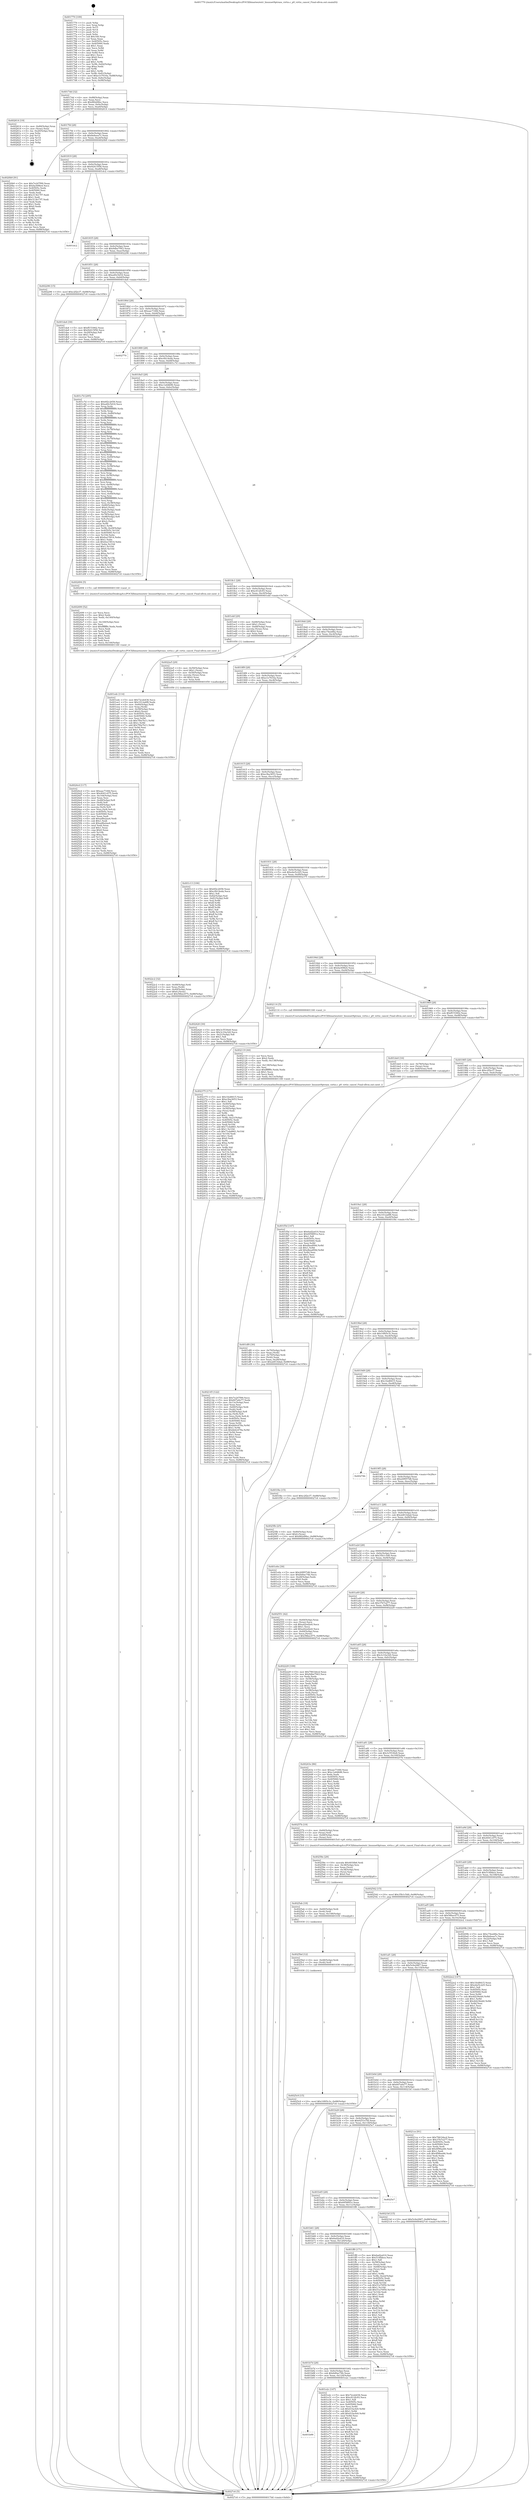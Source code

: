 digraph "0x401770" {
  label = "0x401770 (/mnt/c/Users/mathe/Desktop/tcc/POCII/binaries/extr_linuxnet9ptrans_virtio.c_p9_virtio_cancel_Final-ollvm.out::main(0))"
  labelloc = "t"
  node[shape=record]

  Entry [label="",width=0.3,height=0.3,shape=circle,fillcolor=black,style=filled]
  "0x4017dd" [label="{
     0x4017dd [32]\l
     | [instrs]\l
     &nbsp;&nbsp;0x4017dd \<+6\>: mov -0x88(%rbp),%eax\l
     &nbsp;&nbsp;0x4017e3 \<+2\>: mov %eax,%ecx\l
     &nbsp;&nbsp;0x4017e5 \<+6\>: sub $0x882d9fec,%ecx\l
     &nbsp;&nbsp;0x4017eb \<+6\>: mov %eax,-0x9c(%rbp)\l
     &nbsp;&nbsp;0x4017f1 \<+6\>: mov %ecx,-0xa0(%rbp)\l
     &nbsp;&nbsp;0x4017f7 \<+6\>: je 0000000000402614 \<main+0xea4\>\l
  }"]
  "0x402614" [label="{
     0x402614 [19]\l
     | [instrs]\l
     &nbsp;&nbsp;0x402614 \<+4\>: mov -0x80(%rbp),%rax\l
     &nbsp;&nbsp;0x402618 \<+2\>: mov (%rax),%eax\l
     &nbsp;&nbsp;0x40261a \<+4\>: lea -0x20(%rbp),%rsp\l
     &nbsp;&nbsp;0x40261e \<+1\>: pop %rbx\l
     &nbsp;&nbsp;0x40261f \<+2\>: pop %r12\l
     &nbsp;&nbsp;0x402621 \<+2\>: pop %r14\l
     &nbsp;&nbsp;0x402623 \<+2\>: pop %r15\l
     &nbsp;&nbsp;0x402625 \<+1\>: pop %rbp\l
     &nbsp;&nbsp;0x402626 \<+1\>: ret\l
  }"]
  "0x4017fd" [label="{
     0x4017fd [28]\l
     | [instrs]\l
     &nbsp;&nbsp;0x4017fd \<+5\>: jmp 0000000000401802 \<main+0x92\>\l
     &nbsp;&nbsp;0x401802 \<+6\>: mov -0x9c(%rbp),%eax\l
     &nbsp;&nbsp;0x401808 \<+5\>: sub $0x8e6eea7c,%eax\l
     &nbsp;&nbsp;0x40180d \<+6\>: mov %eax,-0xa4(%rbp)\l
     &nbsp;&nbsp;0x401813 \<+6\>: je 00000000004020b9 \<main+0x949\>\l
  }"]
  Exit [label="",width=0.3,height=0.3,shape=circle,fillcolor=black,style=filled,peripheries=2]
  "0x4020b9" [label="{
     0x4020b9 [91]\l
     | [instrs]\l
     &nbsp;&nbsp;0x4020b9 \<+5\>: mov $0x7e247f99,%eax\l
     &nbsp;&nbsp;0x4020be \<+5\>: mov $0xfac698e4,%ecx\l
     &nbsp;&nbsp;0x4020c3 \<+7\>: mov 0x40505c,%edx\l
     &nbsp;&nbsp;0x4020ca \<+7\>: mov 0x405060,%esi\l
     &nbsp;&nbsp;0x4020d1 \<+2\>: mov %edx,%edi\l
     &nbsp;&nbsp;0x4020d3 \<+6\>: add $0x313b17f7,%edi\l
     &nbsp;&nbsp;0x4020d9 \<+3\>: sub $0x1,%edi\l
     &nbsp;&nbsp;0x4020dc \<+6\>: sub $0x313b17f7,%edi\l
     &nbsp;&nbsp;0x4020e2 \<+3\>: imul %edi,%edx\l
     &nbsp;&nbsp;0x4020e5 \<+3\>: and $0x1,%edx\l
     &nbsp;&nbsp;0x4020e8 \<+3\>: cmp $0x0,%edx\l
     &nbsp;&nbsp;0x4020eb \<+4\>: sete %r8b\l
     &nbsp;&nbsp;0x4020ef \<+3\>: cmp $0xa,%esi\l
     &nbsp;&nbsp;0x4020f2 \<+4\>: setl %r9b\l
     &nbsp;&nbsp;0x4020f6 \<+3\>: mov %r8b,%r10b\l
     &nbsp;&nbsp;0x4020f9 \<+3\>: and %r9b,%r10b\l
     &nbsp;&nbsp;0x4020fc \<+3\>: xor %r9b,%r8b\l
     &nbsp;&nbsp;0x4020ff \<+3\>: or %r8b,%r10b\l
     &nbsp;&nbsp;0x402102 \<+4\>: test $0x1,%r10b\l
     &nbsp;&nbsp;0x402106 \<+3\>: cmovne %ecx,%eax\l
     &nbsp;&nbsp;0x402109 \<+6\>: mov %eax,-0x88(%rbp)\l
     &nbsp;&nbsp;0x40210f \<+5\>: jmp 00000000004027c6 \<main+0x1056\>\l
  }"]
  "0x401819" [label="{
     0x401819 [28]\l
     | [instrs]\l
     &nbsp;&nbsp;0x401819 \<+5\>: jmp 000000000040181e \<main+0xae\>\l
     &nbsp;&nbsp;0x40181e \<+6\>: mov -0x9c(%rbp),%eax\l
     &nbsp;&nbsp;0x401824 \<+5\>: sub $0x92415f56,%eax\l
     &nbsp;&nbsp;0x401829 \<+6\>: mov %eax,-0xa8(%rbp)\l
     &nbsp;&nbsp;0x40182f \<+6\>: je 0000000000401dc2 \<main+0x652\>\l
  }"]
  "0x4025c9" [label="{
     0x4025c9 [15]\l
     | [instrs]\l
     &nbsp;&nbsp;0x4025c9 \<+10\>: movl $0x10f05c3c,-0x88(%rbp)\l
     &nbsp;&nbsp;0x4025d3 \<+5\>: jmp 00000000004027c6 \<main+0x1056\>\l
  }"]
  "0x401dc2" [label="{
     0x401dc2\l
  }", style=dashed]
  "0x401835" [label="{
     0x401835 [28]\l
     | [instrs]\l
     &nbsp;&nbsp;0x401835 \<+5\>: jmp 000000000040183a \<main+0xca\>\l
     &nbsp;&nbsp;0x40183a \<+6\>: mov -0x9c(%rbp),%eax\l
     &nbsp;&nbsp;0x401840 \<+5\>: sub $0x9dbe7943,%eax\l
     &nbsp;&nbsp;0x401845 \<+6\>: mov %eax,-0xac(%rbp)\l
     &nbsp;&nbsp;0x40184b \<+6\>: je 0000000000402296 \<main+0xb26\>\l
  }"]
  "0x4025bd" [label="{
     0x4025bd [12]\l
     | [instrs]\l
     &nbsp;&nbsp;0x4025bd \<+4\>: mov -0x48(%rbp),%rdi\l
     &nbsp;&nbsp;0x4025c1 \<+3\>: mov (%rdi),%rdi\l
     &nbsp;&nbsp;0x4025c4 \<+5\>: call 0000000000401030 \<free@plt\>\l
     | [calls]\l
     &nbsp;&nbsp;0x401030 \{1\} (unknown)\l
  }"]
  "0x402296" [label="{
     0x402296 [15]\l
     | [instrs]\l
     &nbsp;&nbsp;0x402296 \<+10\>: movl $0xc2f2e37,-0x88(%rbp)\l
     &nbsp;&nbsp;0x4022a0 \<+5\>: jmp 00000000004027c6 \<main+0x1056\>\l
  }"]
  "0x401851" [label="{
     0x401851 [28]\l
     | [instrs]\l
     &nbsp;&nbsp;0x401851 \<+5\>: jmp 0000000000401856 \<main+0xe6\>\l
     &nbsp;&nbsp;0x401856 \<+6\>: mov -0x9c(%rbp),%eax\l
     &nbsp;&nbsp;0x40185c \<+5\>: sub $0xa40c5d16,%eax\l
     &nbsp;&nbsp;0x401861 \<+6\>: mov %eax,-0xb0(%rbp)\l
     &nbsp;&nbsp;0x401867 \<+6\>: je 0000000000401da4 \<main+0x634\>\l
  }"]
  "0x4025ab" [label="{
     0x4025ab [18]\l
     | [instrs]\l
     &nbsp;&nbsp;0x4025ab \<+4\>: mov -0x60(%rbp),%rdi\l
     &nbsp;&nbsp;0x4025af \<+3\>: mov (%rdi),%rdi\l
     &nbsp;&nbsp;0x4025b2 \<+6\>: mov %eax,-0x148(%rbp)\l
     &nbsp;&nbsp;0x4025b8 \<+5\>: call 0000000000401030 \<free@plt\>\l
     | [calls]\l
     &nbsp;&nbsp;0x401030 \{1\} (unknown)\l
  }"]
  "0x401da4" [label="{
     0x401da4 [30]\l
     | [instrs]\l
     &nbsp;&nbsp;0x401da4 \<+5\>: mov $0xff153062,%eax\l
     &nbsp;&nbsp;0x401da9 \<+5\>: mov $0x92415f56,%ecx\l
     &nbsp;&nbsp;0x401dae \<+3\>: mov -0x29(%rbp),%dl\l
     &nbsp;&nbsp;0x401db1 \<+3\>: test $0x1,%dl\l
     &nbsp;&nbsp;0x401db4 \<+3\>: cmovne %ecx,%eax\l
     &nbsp;&nbsp;0x401db7 \<+6\>: mov %eax,-0x88(%rbp)\l
     &nbsp;&nbsp;0x401dbd \<+5\>: jmp 00000000004027c6 \<main+0x1056\>\l
  }"]
  "0x40186d" [label="{
     0x40186d [28]\l
     | [instrs]\l
     &nbsp;&nbsp;0x40186d \<+5\>: jmp 0000000000401872 \<main+0x102\>\l
     &nbsp;&nbsp;0x401872 \<+6\>: mov -0x9c(%rbp),%eax\l
     &nbsp;&nbsp;0x401878 \<+5\>: sub $0xaac716fd,%eax\l
     &nbsp;&nbsp;0x40187d \<+6\>: mov %eax,-0xb4(%rbp)\l
     &nbsp;&nbsp;0x401883 \<+6\>: je 0000000000402770 \<main+0x1000\>\l
  }"]
  "0x40258e" [label="{
     0x40258e [29]\l
     | [instrs]\l
     &nbsp;&nbsp;0x40258e \<+10\>: movabs $0x4030b6,%rdi\l
     &nbsp;&nbsp;0x402598 \<+4\>: mov -0x38(%rbp),%rsi\l
     &nbsp;&nbsp;0x40259c \<+2\>: mov %eax,(%rsi)\l
     &nbsp;&nbsp;0x40259e \<+4\>: mov -0x38(%rbp),%rsi\l
     &nbsp;&nbsp;0x4025a2 \<+2\>: mov (%rsi),%esi\l
     &nbsp;&nbsp;0x4025a4 \<+2\>: mov $0x0,%al\l
     &nbsp;&nbsp;0x4025a6 \<+5\>: call 0000000000401040 \<printf@plt\>\l
     | [calls]\l
     &nbsp;&nbsp;0x401040 \{1\} (unknown)\l
  }"]
  "0x402770" [label="{
     0x402770\l
  }", style=dashed]
  "0x401889" [label="{
     0x401889 [28]\l
     | [instrs]\l
     &nbsp;&nbsp;0x401889 \<+5\>: jmp 000000000040188e \<main+0x11e\>\l
     &nbsp;&nbsp;0x40188e \<+6\>: mov -0x9c(%rbp),%eax\l
     &nbsp;&nbsp;0x401894 \<+5\>: sub $0xc0b14eda,%eax\l
     &nbsp;&nbsp;0x401899 \<+6\>: mov %eax,-0xb8(%rbp)\l
     &nbsp;&nbsp;0x40189f \<+6\>: je 0000000000401c7d \<main+0x50d\>\l
  }"]
  "0x4024cd" [label="{
     0x4024cd [117]\l
     | [instrs]\l
     &nbsp;&nbsp;0x4024cd \<+5\>: mov $0xaac716fd,%ecx\l
     &nbsp;&nbsp;0x4024d2 \<+5\>: mov $0x4041c075,%edx\l
     &nbsp;&nbsp;0x4024d7 \<+6\>: mov -0x144(%rbp),%esi\l
     &nbsp;&nbsp;0x4024dd \<+3\>: imul %eax,%esi\l
     &nbsp;&nbsp;0x4024e0 \<+4\>: mov -0x48(%rbp),%r8\l
     &nbsp;&nbsp;0x4024e4 \<+3\>: mov (%r8),%r8\l
     &nbsp;&nbsp;0x4024e7 \<+4\>: mov -0x40(%rbp),%r9\l
     &nbsp;&nbsp;0x4024eb \<+3\>: movslq (%r9),%r9\l
     &nbsp;&nbsp;0x4024ee \<+4\>: mov %esi,(%r8,%r9,4)\l
     &nbsp;&nbsp;0x4024f2 \<+7\>: mov 0x40505c,%eax\l
     &nbsp;&nbsp;0x4024f9 \<+7\>: mov 0x405060,%esi\l
     &nbsp;&nbsp;0x402500 \<+2\>: mov %eax,%edi\l
     &nbsp;&nbsp;0x402502 \<+6\>: add $0xad8a2aa4,%edi\l
     &nbsp;&nbsp;0x402508 \<+3\>: sub $0x1,%edi\l
     &nbsp;&nbsp;0x40250b \<+6\>: sub $0xad8a2aa4,%edi\l
     &nbsp;&nbsp;0x402511 \<+3\>: imul %edi,%eax\l
     &nbsp;&nbsp;0x402514 \<+3\>: and $0x1,%eax\l
     &nbsp;&nbsp;0x402517 \<+3\>: cmp $0x0,%eax\l
     &nbsp;&nbsp;0x40251a \<+4\>: sete %r10b\l
     &nbsp;&nbsp;0x40251e \<+3\>: cmp $0xa,%esi\l
     &nbsp;&nbsp;0x402521 \<+4\>: setl %r11b\l
     &nbsp;&nbsp;0x402525 \<+3\>: mov %r10b,%bl\l
     &nbsp;&nbsp;0x402528 \<+3\>: and %r11b,%bl\l
     &nbsp;&nbsp;0x40252b \<+3\>: xor %r11b,%r10b\l
     &nbsp;&nbsp;0x40252e \<+3\>: or %r10b,%bl\l
     &nbsp;&nbsp;0x402531 \<+3\>: test $0x1,%bl\l
     &nbsp;&nbsp;0x402534 \<+3\>: cmovne %edx,%ecx\l
     &nbsp;&nbsp;0x402537 \<+6\>: mov %ecx,-0x88(%rbp)\l
     &nbsp;&nbsp;0x40253d \<+5\>: jmp 00000000004027c6 \<main+0x1056\>\l
  }"]
  "0x401c7d" [label="{
     0x401c7d [295]\l
     | [instrs]\l
     &nbsp;&nbsp;0x401c7d \<+5\>: mov $0x6f2c2658,%eax\l
     &nbsp;&nbsp;0x401c82 \<+5\>: mov $0xa40c5d16,%ecx\l
     &nbsp;&nbsp;0x401c87 \<+3\>: mov %rsp,%rdx\l
     &nbsp;&nbsp;0x401c8a \<+4\>: add $0xfffffffffffffff0,%rdx\l
     &nbsp;&nbsp;0x401c8e \<+3\>: mov %rdx,%rsp\l
     &nbsp;&nbsp;0x401c91 \<+4\>: mov %rdx,-0x80(%rbp)\l
     &nbsp;&nbsp;0x401c95 \<+3\>: mov %rsp,%rdx\l
     &nbsp;&nbsp;0x401c98 \<+4\>: add $0xfffffffffffffff0,%rdx\l
     &nbsp;&nbsp;0x401c9c \<+3\>: mov %rdx,%rsp\l
     &nbsp;&nbsp;0x401c9f \<+3\>: mov %rsp,%rsi\l
     &nbsp;&nbsp;0x401ca2 \<+4\>: add $0xfffffffffffffff0,%rsi\l
     &nbsp;&nbsp;0x401ca6 \<+3\>: mov %rsi,%rsp\l
     &nbsp;&nbsp;0x401ca9 \<+4\>: mov %rsi,-0x78(%rbp)\l
     &nbsp;&nbsp;0x401cad \<+3\>: mov %rsp,%rsi\l
     &nbsp;&nbsp;0x401cb0 \<+4\>: add $0xfffffffffffffff0,%rsi\l
     &nbsp;&nbsp;0x401cb4 \<+3\>: mov %rsi,%rsp\l
     &nbsp;&nbsp;0x401cb7 \<+4\>: mov %rsi,-0x70(%rbp)\l
     &nbsp;&nbsp;0x401cbb \<+3\>: mov %rsp,%rsi\l
     &nbsp;&nbsp;0x401cbe \<+4\>: add $0xfffffffffffffff0,%rsi\l
     &nbsp;&nbsp;0x401cc2 \<+3\>: mov %rsi,%rsp\l
     &nbsp;&nbsp;0x401cc5 \<+4\>: mov %rsi,-0x68(%rbp)\l
     &nbsp;&nbsp;0x401cc9 \<+3\>: mov %rsp,%rsi\l
     &nbsp;&nbsp;0x401ccc \<+4\>: add $0xfffffffffffffff0,%rsi\l
     &nbsp;&nbsp;0x401cd0 \<+3\>: mov %rsi,%rsp\l
     &nbsp;&nbsp;0x401cd3 \<+4\>: mov %rsi,-0x60(%rbp)\l
     &nbsp;&nbsp;0x401cd7 \<+3\>: mov %rsp,%rsi\l
     &nbsp;&nbsp;0x401cda \<+4\>: add $0xfffffffffffffff0,%rsi\l
     &nbsp;&nbsp;0x401cde \<+3\>: mov %rsi,%rsp\l
     &nbsp;&nbsp;0x401ce1 \<+4\>: mov %rsi,-0x58(%rbp)\l
     &nbsp;&nbsp;0x401ce5 \<+3\>: mov %rsp,%rsi\l
     &nbsp;&nbsp;0x401ce8 \<+4\>: add $0xfffffffffffffff0,%rsi\l
     &nbsp;&nbsp;0x401cec \<+3\>: mov %rsi,%rsp\l
     &nbsp;&nbsp;0x401cef \<+4\>: mov %rsi,-0x50(%rbp)\l
     &nbsp;&nbsp;0x401cf3 \<+3\>: mov %rsp,%rsi\l
     &nbsp;&nbsp;0x401cf6 \<+4\>: add $0xfffffffffffffff0,%rsi\l
     &nbsp;&nbsp;0x401cfa \<+3\>: mov %rsi,%rsp\l
     &nbsp;&nbsp;0x401cfd \<+4\>: mov %rsi,-0x48(%rbp)\l
     &nbsp;&nbsp;0x401d01 \<+3\>: mov %rsp,%rsi\l
     &nbsp;&nbsp;0x401d04 \<+4\>: add $0xfffffffffffffff0,%rsi\l
     &nbsp;&nbsp;0x401d08 \<+3\>: mov %rsi,%rsp\l
     &nbsp;&nbsp;0x401d0b \<+4\>: mov %rsi,-0x40(%rbp)\l
     &nbsp;&nbsp;0x401d0f \<+3\>: mov %rsp,%rsi\l
     &nbsp;&nbsp;0x401d12 \<+4\>: add $0xfffffffffffffff0,%rsi\l
     &nbsp;&nbsp;0x401d16 \<+3\>: mov %rsi,%rsp\l
     &nbsp;&nbsp;0x401d19 \<+4\>: mov %rsi,-0x38(%rbp)\l
     &nbsp;&nbsp;0x401d1d \<+4\>: mov -0x80(%rbp),%rsi\l
     &nbsp;&nbsp;0x401d21 \<+6\>: movl $0x0,(%rsi)\l
     &nbsp;&nbsp;0x401d27 \<+6\>: mov -0x8c(%rbp),%edi\l
     &nbsp;&nbsp;0x401d2d \<+2\>: mov %edi,(%rdx)\l
     &nbsp;&nbsp;0x401d2f \<+4\>: mov -0x78(%rbp),%rsi\l
     &nbsp;&nbsp;0x401d33 \<+7\>: mov -0x98(%rbp),%r8\l
     &nbsp;&nbsp;0x401d3a \<+3\>: mov %r8,(%rsi)\l
     &nbsp;&nbsp;0x401d3d \<+3\>: cmpl $0x2,(%rdx)\l
     &nbsp;&nbsp;0x401d40 \<+4\>: setne %r9b\l
     &nbsp;&nbsp;0x401d44 \<+4\>: and $0x1,%r9b\l
     &nbsp;&nbsp;0x401d48 \<+4\>: mov %r9b,-0x29(%rbp)\l
     &nbsp;&nbsp;0x401d4c \<+8\>: mov 0x40505c,%r10d\l
     &nbsp;&nbsp;0x401d54 \<+8\>: mov 0x405060,%r11d\l
     &nbsp;&nbsp;0x401d5c \<+3\>: mov %r10d,%ebx\l
     &nbsp;&nbsp;0x401d5f \<+6\>: add $0xfea15814,%ebx\l
     &nbsp;&nbsp;0x401d65 \<+3\>: sub $0x1,%ebx\l
     &nbsp;&nbsp;0x401d68 \<+6\>: sub $0xfea15814,%ebx\l
     &nbsp;&nbsp;0x401d6e \<+4\>: imul %ebx,%r10d\l
     &nbsp;&nbsp;0x401d72 \<+4\>: and $0x1,%r10d\l
     &nbsp;&nbsp;0x401d76 \<+4\>: cmp $0x0,%r10d\l
     &nbsp;&nbsp;0x401d7a \<+4\>: sete %r9b\l
     &nbsp;&nbsp;0x401d7e \<+4\>: cmp $0xa,%r11d\l
     &nbsp;&nbsp;0x401d82 \<+4\>: setl %r14b\l
     &nbsp;&nbsp;0x401d86 \<+3\>: mov %r9b,%r15b\l
     &nbsp;&nbsp;0x401d89 \<+3\>: and %r14b,%r15b\l
     &nbsp;&nbsp;0x401d8c \<+3\>: xor %r14b,%r9b\l
     &nbsp;&nbsp;0x401d8f \<+3\>: or %r9b,%r15b\l
     &nbsp;&nbsp;0x401d92 \<+4\>: test $0x1,%r15b\l
     &nbsp;&nbsp;0x401d96 \<+3\>: cmovne %ecx,%eax\l
     &nbsp;&nbsp;0x401d99 \<+6\>: mov %eax,-0x88(%rbp)\l
     &nbsp;&nbsp;0x401d9f \<+5\>: jmp 00000000004027c6 \<main+0x1056\>\l
  }"]
  "0x4018a5" [label="{
     0x4018a5 [28]\l
     | [instrs]\l
     &nbsp;&nbsp;0x4018a5 \<+5\>: jmp 00000000004018aa \<main+0x13a\>\l
     &nbsp;&nbsp;0x4018aa \<+6\>: mov -0x9c(%rbp),%eax\l
     &nbsp;&nbsp;0x4018b0 \<+5\>: sub $0xc1a0db96,%eax\l
     &nbsp;&nbsp;0x4018b5 \<+6\>: mov %eax,-0xbc(%rbp)\l
     &nbsp;&nbsp;0x4018bb \<+6\>: je 0000000000402494 \<main+0xd24\>\l
  }"]
  "0x402499" [label="{
     0x402499 [52]\l
     | [instrs]\l
     &nbsp;&nbsp;0x402499 \<+2\>: xor %ecx,%ecx\l
     &nbsp;&nbsp;0x40249b \<+5\>: mov $0x2,%edx\l
     &nbsp;&nbsp;0x4024a0 \<+6\>: mov %edx,-0x140(%rbp)\l
     &nbsp;&nbsp;0x4024a6 \<+1\>: cltd\l
     &nbsp;&nbsp;0x4024a7 \<+6\>: mov -0x140(%rbp),%esi\l
     &nbsp;&nbsp;0x4024ad \<+2\>: idiv %esi\l
     &nbsp;&nbsp;0x4024af \<+6\>: imul $0xfffffffe,%edx,%edx\l
     &nbsp;&nbsp;0x4024b5 \<+2\>: mov %ecx,%edi\l
     &nbsp;&nbsp;0x4024b7 \<+2\>: sub %edx,%edi\l
     &nbsp;&nbsp;0x4024b9 \<+2\>: mov %ecx,%edx\l
     &nbsp;&nbsp;0x4024bb \<+3\>: sub $0x1,%edx\l
     &nbsp;&nbsp;0x4024be \<+2\>: add %edx,%edi\l
     &nbsp;&nbsp;0x4024c0 \<+2\>: sub %edi,%ecx\l
     &nbsp;&nbsp;0x4024c2 \<+6\>: mov %ecx,-0x144(%rbp)\l
     &nbsp;&nbsp;0x4024c8 \<+5\>: call 0000000000401160 \<next_i\>\l
     | [calls]\l
     &nbsp;&nbsp;0x401160 \{1\} (/mnt/c/Users/mathe/Desktop/tcc/POCII/binaries/extr_linuxnet9ptrans_virtio.c_p9_virtio_cancel_Final-ollvm.out::next_i)\l
  }"]
  "0x402494" [label="{
     0x402494 [5]\l
     | [instrs]\l
     &nbsp;&nbsp;0x402494 \<+5\>: call 0000000000401160 \<next_i\>\l
     | [calls]\l
     &nbsp;&nbsp;0x401160 \{1\} (/mnt/c/Users/mathe/Desktop/tcc/POCII/binaries/extr_linuxnet9ptrans_virtio.c_p9_virtio_cancel_Final-ollvm.out::next_i)\l
  }"]
  "0x4018c1" [label="{
     0x4018c1 [28]\l
     | [instrs]\l
     &nbsp;&nbsp;0x4018c1 \<+5\>: jmp 00000000004018c6 \<main+0x156\>\l
     &nbsp;&nbsp;0x4018c6 \<+6\>: mov -0x9c(%rbp),%eax\l
     &nbsp;&nbsp;0x4018cc \<+5\>: sub $0xc612fc93,%eax\l
     &nbsp;&nbsp;0x4018d1 \<+6\>: mov %eax,-0xc0(%rbp)\l
     &nbsp;&nbsp;0x4018d7 \<+6\>: je 0000000000401ebf \<main+0x74f\>\l
  }"]
  "0x4022c2" [label="{
     0x4022c2 [32]\l
     | [instrs]\l
     &nbsp;&nbsp;0x4022c2 \<+4\>: mov -0x48(%rbp),%rdi\l
     &nbsp;&nbsp;0x4022c6 \<+3\>: mov %rax,(%rdi)\l
     &nbsp;&nbsp;0x4022c9 \<+4\>: mov -0x40(%rbp),%rax\l
     &nbsp;&nbsp;0x4022cd \<+6\>: movl $0x0,(%rax)\l
     &nbsp;&nbsp;0x4022d3 \<+10\>: movl $0x58bec075,-0x88(%rbp)\l
     &nbsp;&nbsp;0x4022dd \<+5\>: jmp 00000000004027c6 \<main+0x1056\>\l
  }"]
  "0x401ebf" [label="{
     0x401ebf [29]\l
     | [instrs]\l
     &nbsp;&nbsp;0x401ebf \<+4\>: mov -0x68(%rbp),%rax\l
     &nbsp;&nbsp;0x401ec3 \<+6\>: movl $0x1,(%rax)\l
     &nbsp;&nbsp;0x401ec9 \<+4\>: mov -0x68(%rbp),%rax\l
     &nbsp;&nbsp;0x401ecd \<+3\>: movslq (%rax),%rax\l
     &nbsp;&nbsp;0x401ed0 \<+4\>: shl $0x2,%rax\l
     &nbsp;&nbsp;0x401ed4 \<+3\>: mov %rax,%rdi\l
     &nbsp;&nbsp;0x401ed7 \<+5\>: call 0000000000401050 \<malloc@plt\>\l
     | [calls]\l
     &nbsp;&nbsp;0x401050 \{1\} (unknown)\l
  }"]
  "0x4018dd" [label="{
     0x4018dd [28]\l
     | [instrs]\l
     &nbsp;&nbsp;0x4018dd \<+5\>: jmp 00000000004018e2 \<main+0x172\>\l
     &nbsp;&nbsp;0x4018e2 \<+6\>: mov -0x9c(%rbp),%eax\l
     &nbsp;&nbsp;0x4018e8 \<+5\>: sub $0xc74ee66a,%eax\l
     &nbsp;&nbsp;0x4018ed \<+6\>: mov %eax,-0xc4(%rbp)\l
     &nbsp;&nbsp;0x4018f3 \<+6\>: je 00000000004022a5 \<main+0xb35\>\l
  }"]
  "0x402145" [label="{
     0x402145 [122]\l
     | [instrs]\l
     &nbsp;&nbsp;0x402145 \<+5\>: mov $0x7e247f99,%ecx\l
     &nbsp;&nbsp;0x40214a \<+5\>: mov $0x607a0e77,%edx\l
     &nbsp;&nbsp;0x40214f \<+6\>: mov -0x13c(%rbp),%esi\l
     &nbsp;&nbsp;0x402155 \<+3\>: imul %eax,%esi\l
     &nbsp;&nbsp;0x402158 \<+4\>: mov -0x60(%rbp),%rdi\l
     &nbsp;&nbsp;0x40215c \<+3\>: mov (%rdi),%rdi\l
     &nbsp;&nbsp;0x40215f \<+4\>: mov -0x58(%rbp),%r8\l
     &nbsp;&nbsp;0x402163 \<+3\>: movslq (%r8),%r8\l
     &nbsp;&nbsp;0x402166 \<+4\>: mov %esi,(%rdi,%r8,4)\l
     &nbsp;&nbsp;0x40216a \<+7\>: mov 0x40505c,%eax\l
     &nbsp;&nbsp;0x402171 \<+7\>: mov 0x405060,%esi\l
     &nbsp;&nbsp;0x402178 \<+3\>: mov %eax,%r9d\l
     &nbsp;&nbsp;0x40217b \<+7\>: add $0xbb4c678a,%r9d\l
     &nbsp;&nbsp;0x402182 \<+4\>: sub $0x1,%r9d\l
     &nbsp;&nbsp;0x402186 \<+7\>: sub $0xbb4c678a,%r9d\l
     &nbsp;&nbsp;0x40218d \<+4\>: imul %r9d,%eax\l
     &nbsp;&nbsp;0x402191 \<+3\>: and $0x1,%eax\l
     &nbsp;&nbsp;0x402194 \<+3\>: cmp $0x0,%eax\l
     &nbsp;&nbsp;0x402197 \<+4\>: sete %r10b\l
     &nbsp;&nbsp;0x40219b \<+3\>: cmp $0xa,%esi\l
     &nbsp;&nbsp;0x40219e \<+4\>: setl %r11b\l
     &nbsp;&nbsp;0x4021a2 \<+3\>: mov %r10b,%bl\l
     &nbsp;&nbsp;0x4021a5 \<+3\>: and %r11b,%bl\l
     &nbsp;&nbsp;0x4021a8 \<+3\>: xor %r11b,%r10b\l
     &nbsp;&nbsp;0x4021ab \<+3\>: or %r10b,%bl\l
     &nbsp;&nbsp;0x4021ae \<+3\>: test $0x1,%bl\l
     &nbsp;&nbsp;0x4021b1 \<+3\>: cmovne %edx,%ecx\l
     &nbsp;&nbsp;0x4021b4 \<+6\>: mov %ecx,-0x88(%rbp)\l
     &nbsp;&nbsp;0x4021ba \<+5\>: jmp 00000000004027c6 \<main+0x1056\>\l
  }"]
  "0x4022a5" [label="{
     0x4022a5 [29]\l
     | [instrs]\l
     &nbsp;&nbsp;0x4022a5 \<+4\>: mov -0x50(%rbp),%rax\l
     &nbsp;&nbsp;0x4022a9 \<+6\>: movl $0x1,(%rax)\l
     &nbsp;&nbsp;0x4022af \<+4\>: mov -0x50(%rbp),%rax\l
     &nbsp;&nbsp;0x4022b3 \<+3\>: movslq (%rax),%rax\l
     &nbsp;&nbsp;0x4022b6 \<+4\>: shl $0x2,%rax\l
     &nbsp;&nbsp;0x4022ba \<+3\>: mov %rax,%rdi\l
     &nbsp;&nbsp;0x4022bd \<+5\>: call 0000000000401050 \<malloc@plt\>\l
     | [calls]\l
     &nbsp;&nbsp;0x401050 \{1\} (unknown)\l
  }"]
  "0x4018f9" [label="{
     0x4018f9 [28]\l
     | [instrs]\l
     &nbsp;&nbsp;0x4018f9 \<+5\>: jmp 00000000004018fe \<main+0x18e\>\l
     &nbsp;&nbsp;0x4018fe \<+6\>: mov -0x9c(%rbp),%eax\l
     &nbsp;&nbsp;0x401904 \<+5\>: sub $0xe1e7616a,%eax\l
     &nbsp;&nbsp;0x401909 \<+6\>: mov %eax,-0xc8(%rbp)\l
     &nbsp;&nbsp;0x40190f \<+6\>: je 0000000000401c13 \<main+0x4a3\>\l
  }"]
  "0x402119" [label="{
     0x402119 [44]\l
     | [instrs]\l
     &nbsp;&nbsp;0x402119 \<+2\>: xor %ecx,%ecx\l
     &nbsp;&nbsp;0x40211b \<+5\>: mov $0x2,%edx\l
     &nbsp;&nbsp;0x402120 \<+6\>: mov %edx,-0x138(%rbp)\l
     &nbsp;&nbsp;0x402126 \<+1\>: cltd\l
     &nbsp;&nbsp;0x402127 \<+6\>: mov -0x138(%rbp),%esi\l
     &nbsp;&nbsp;0x40212d \<+2\>: idiv %esi\l
     &nbsp;&nbsp;0x40212f \<+6\>: imul $0xfffffffe,%edx,%edx\l
     &nbsp;&nbsp;0x402135 \<+3\>: sub $0x1,%ecx\l
     &nbsp;&nbsp;0x402138 \<+2\>: sub %ecx,%edx\l
     &nbsp;&nbsp;0x40213a \<+6\>: mov %edx,-0x13c(%rbp)\l
     &nbsp;&nbsp;0x402140 \<+5\>: call 0000000000401160 \<next_i\>\l
     | [calls]\l
     &nbsp;&nbsp;0x401160 \{1\} (/mnt/c/Users/mathe/Desktop/tcc/POCII/binaries/extr_linuxnet9ptrans_virtio.c_p9_virtio_cancel_Final-ollvm.out::next_i)\l
  }"]
  "0x401c13" [label="{
     0x401c13 [106]\l
     | [instrs]\l
     &nbsp;&nbsp;0x401c13 \<+5\>: mov $0x6f2c2658,%eax\l
     &nbsp;&nbsp;0x401c18 \<+5\>: mov $0xc0b14eda,%ecx\l
     &nbsp;&nbsp;0x401c1d \<+2\>: mov $0x1,%dl\l
     &nbsp;&nbsp;0x401c1f \<+7\>: mov -0x82(%rbp),%sil\l
     &nbsp;&nbsp;0x401c26 \<+7\>: mov -0x81(%rbp),%dil\l
     &nbsp;&nbsp;0x401c2d \<+3\>: mov %sil,%r8b\l
     &nbsp;&nbsp;0x401c30 \<+4\>: xor $0xff,%r8b\l
     &nbsp;&nbsp;0x401c34 \<+3\>: mov %dil,%r9b\l
     &nbsp;&nbsp;0x401c37 \<+4\>: xor $0xff,%r9b\l
     &nbsp;&nbsp;0x401c3b \<+3\>: xor $0x1,%dl\l
     &nbsp;&nbsp;0x401c3e \<+3\>: mov %r8b,%r10b\l
     &nbsp;&nbsp;0x401c41 \<+4\>: and $0xff,%r10b\l
     &nbsp;&nbsp;0x401c45 \<+3\>: and %dl,%sil\l
     &nbsp;&nbsp;0x401c48 \<+3\>: mov %r9b,%r11b\l
     &nbsp;&nbsp;0x401c4b \<+4\>: and $0xff,%r11b\l
     &nbsp;&nbsp;0x401c4f \<+3\>: and %dl,%dil\l
     &nbsp;&nbsp;0x401c52 \<+3\>: or %sil,%r10b\l
     &nbsp;&nbsp;0x401c55 \<+3\>: or %dil,%r11b\l
     &nbsp;&nbsp;0x401c58 \<+3\>: xor %r11b,%r10b\l
     &nbsp;&nbsp;0x401c5b \<+3\>: or %r9b,%r8b\l
     &nbsp;&nbsp;0x401c5e \<+4\>: xor $0xff,%r8b\l
     &nbsp;&nbsp;0x401c62 \<+3\>: or $0x1,%dl\l
     &nbsp;&nbsp;0x401c65 \<+3\>: and %dl,%r8b\l
     &nbsp;&nbsp;0x401c68 \<+3\>: or %r8b,%r10b\l
     &nbsp;&nbsp;0x401c6b \<+4\>: test $0x1,%r10b\l
     &nbsp;&nbsp;0x401c6f \<+3\>: cmovne %ecx,%eax\l
     &nbsp;&nbsp;0x401c72 \<+6\>: mov %eax,-0x88(%rbp)\l
     &nbsp;&nbsp;0x401c78 \<+5\>: jmp 00000000004027c6 \<main+0x1056\>\l
  }"]
  "0x401915" [label="{
     0x401915 [28]\l
     | [instrs]\l
     &nbsp;&nbsp;0x401915 \<+5\>: jmp 000000000040191a \<main+0x1aa\>\l
     &nbsp;&nbsp;0x40191a \<+6\>: mov -0x9c(%rbp),%eax\l
     &nbsp;&nbsp;0x401920 \<+5\>: sub $0xe3ba3653,%eax\l
     &nbsp;&nbsp;0x401925 \<+6\>: mov %eax,-0xcc(%rbp)\l
     &nbsp;&nbsp;0x40192b \<+6\>: je 0000000000402420 \<main+0xcb0\>\l
  }"]
  "0x4027c6" [label="{
     0x4027c6 [5]\l
     | [instrs]\l
     &nbsp;&nbsp;0x4027c6 \<+5\>: jmp 00000000004017dd \<main+0x6d\>\l
  }"]
  "0x401770" [label="{
     0x401770 [109]\l
     | [instrs]\l
     &nbsp;&nbsp;0x401770 \<+1\>: push %rbp\l
     &nbsp;&nbsp;0x401771 \<+3\>: mov %rsp,%rbp\l
     &nbsp;&nbsp;0x401774 \<+2\>: push %r15\l
     &nbsp;&nbsp;0x401776 \<+2\>: push %r14\l
     &nbsp;&nbsp;0x401778 \<+2\>: push %r12\l
     &nbsp;&nbsp;0x40177a \<+1\>: push %rbx\l
     &nbsp;&nbsp;0x40177b \<+7\>: sub $0x160,%rsp\l
     &nbsp;&nbsp;0x401782 \<+2\>: xor %eax,%eax\l
     &nbsp;&nbsp;0x401784 \<+7\>: mov 0x40505c,%ecx\l
     &nbsp;&nbsp;0x40178b \<+7\>: mov 0x405060,%edx\l
     &nbsp;&nbsp;0x401792 \<+3\>: sub $0x1,%eax\l
     &nbsp;&nbsp;0x401795 \<+3\>: mov %ecx,%r8d\l
     &nbsp;&nbsp;0x401798 \<+3\>: add %eax,%r8d\l
     &nbsp;&nbsp;0x40179b \<+4\>: imul %r8d,%ecx\l
     &nbsp;&nbsp;0x40179f \<+3\>: and $0x1,%ecx\l
     &nbsp;&nbsp;0x4017a2 \<+3\>: cmp $0x0,%ecx\l
     &nbsp;&nbsp;0x4017a5 \<+4\>: sete %r9b\l
     &nbsp;&nbsp;0x4017a9 \<+4\>: and $0x1,%r9b\l
     &nbsp;&nbsp;0x4017ad \<+7\>: mov %r9b,-0x82(%rbp)\l
     &nbsp;&nbsp;0x4017b4 \<+3\>: cmp $0xa,%edx\l
     &nbsp;&nbsp;0x4017b7 \<+4\>: setl %r9b\l
     &nbsp;&nbsp;0x4017bb \<+4\>: and $0x1,%r9b\l
     &nbsp;&nbsp;0x4017bf \<+7\>: mov %r9b,-0x81(%rbp)\l
     &nbsp;&nbsp;0x4017c6 \<+10\>: movl $0xe1e7616a,-0x88(%rbp)\l
     &nbsp;&nbsp;0x4017d0 \<+6\>: mov %edi,-0x8c(%rbp)\l
     &nbsp;&nbsp;0x4017d6 \<+7\>: mov %rsi,-0x98(%rbp)\l
  }"]
  "0x401edc" [label="{
     0x401edc [114]\l
     | [instrs]\l
     &nbsp;&nbsp;0x401edc \<+5\>: mov $0x72ceb436,%ecx\l
     &nbsp;&nbsp;0x401ee1 \<+5\>: mov $0x1012a6f8,%edx\l
     &nbsp;&nbsp;0x401ee6 \<+4\>: mov -0x60(%rbp),%rdi\l
     &nbsp;&nbsp;0x401eea \<+3\>: mov %rax,(%rdi)\l
     &nbsp;&nbsp;0x401eed \<+4\>: mov -0x58(%rbp),%rax\l
     &nbsp;&nbsp;0x401ef1 \<+6\>: movl $0x0,(%rax)\l
     &nbsp;&nbsp;0x401ef7 \<+7\>: mov 0x40505c,%esi\l
     &nbsp;&nbsp;0x401efe \<+8\>: mov 0x405060,%r8d\l
     &nbsp;&nbsp;0x401f06 \<+3\>: mov %esi,%r9d\l
     &nbsp;&nbsp;0x401f09 \<+7\>: sub $0x7f0a7b11,%r9d\l
     &nbsp;&nbsp;0x401f10 \<+4\>: sub $0x1,%r9d\l
     &nbsp;&nbsp;0x401f14 \<+7\>: add $0x7f0a7b11,%r9d\l
     &nbsp;&nbsp;0x401f1b \<+4\>: imul %r9d,%esi\l
     &nbsp;&nbsp;0x401f1f \<+3\>: and $0x1,%esi\l
     &nbsp;&nbsp;0x401f22 \<+3\>: cmp $0x0,%esi\l
     &nbsp;&nbsp;0x401f25 \<+4\>: sete %r10b\l
     &nbsp;&nbsp;0x401f29 \<+4\>: cmp $0xa,%r8d\l
     &nbsp;&nbsp;0x401f2d \<+4\>: setl %r11b\l
     &nbsp;&nbsp;0x401f31 \<+3\>: mov %r10b,%bl\l
     &nbsp;&nbsp;0x401f34 \<+3\>: and %r11b,%bl\l
     &nbsp;&nbsp;0x401f37 \<+3\>: xor %r11b,%r10b\l
     &nbsp;&nbsp;0x401f3a \<+3\>: or %r10b,%bl\l
     &nbsp;&nbsp;0x401f3d \<+3\>: test $0x1,%bl\l
     &nbsp;&nbsp;0x401f40 \<+3\>: cmovne %edx,%ecx\l
     &nbsp;&nbsp;0x401f43 \<+6\>: mov %ecx,-0x88(%rbp)\l
     &nbsp;&nbsp;0x401f49 \<+5\>: jmp 00000000004027c6 \<main+0x1056\>\l
  }"]
  "0x401b99" [label="{
     0x401b99\l
  }", style=dashed]
  "0x402420" [label="{
     0x402420 [30]\l
     | [instrs]\l
     &nbsp;&nbsp;0x402420 \<+5\>: mov $0x3c5530e8,%eax\l
     &nbsp;&nbsp;0x402425 \<+5\>: mov $0x3c10a320,%ecx\l
     &nbsp;&nbsp;0x40242a \<+3\>: mov -0x21(%rbp),%dl\l
     &nbsp;&nbsp;0x40242d \<+3\>: test $0x1,%dl\l
     &nbsp;&nbsp;0x402430 \<+3\>: cmovne %ecx,%eax\l
     &nbsp;&nbsp;0x402433 \<+6\>: mov %eax,-0x88(%rbp)\l
     &nbsp;&nbsp;0x402439 \<+5\>: jmp 00000000004027c6 \<main+0x1056\>\l
  }"]
  "0x401931" [label="{
     0x401931 [28]\l
     | [instrs]\l
     &nbsp;&nbsp;0x401931 \<+5\>: jmp 0000000000401936 \<main+0x1c6\>\l
     &nbsp;&nbsp;0x401936 \<+6\>: mov -0x9c(%rbp),%eax\l
     &nbsp;&nbsp;0x40193c \<+5\>: sub $0xebe5c225,%eax\l
     &nbsp;&nbsp;0x401941 \<+6\>: mov %eax,-0xd0(%rbp)\l
     &nbsp;&nbsp;0x401947 \<+6\>: je 0000000000402375 \<main+0xc05\>\l
  }"]
  "0x401e2c" [label="{
     0x401e2c [147]\l
     | [instrs]\l
     &nbsp;&nbsp;0x401e2c \<+5\>: mov $0x72ceb436,%eax\l
     &nbsp;&nbsp;0x401e31 \<+5\>: mov $0xc612fc93,%ecx\l
     &nbsp;&nbsp;0x401e36 \<+2\>: mov $0x1,%dl\l
     &nbsp;&nbsp;0x401e38 \<+7\>: mov 0x40505c,%esi\l
     &nbsp;&nbsp;0x401e3f \<+7\>: mov 0x405060,%edi\l
     &nbsp;&nbsp;0x401e46 \<+3\>: mov %esi,%r8d\l
     &nbsp;&nbsp;0x401e49 \<+7\>: sub $0x41facfe9,%r8d\l
     &nbsp;&nbsp;0x401e50 \<+4\>: sub $0x1,%r8d\l
     &nbsp;&nbsp;0x401e54 \<+7\>: add $0x41facfe9,%r8d\l
     &nbsp;&nbsp;0x401e5b \<+4\>: imul %r8d,%esi\l
     &nbsp;&nbsp;0x401e5f \<+3\>: and $0x1,%esi\l
     &nbsp;&nbsp;0x401e62 \<+3\>: cmp $0x0,%esi\l
     &nbsp;&nbsp;0x401e65 \<+4\>: sete %r9b\l
     &nbsp;&nbsp;0x401e69 \<+3\>: cmp $0xa,%edi\l
     &nbsp;&nbsp;0x401e6c \<+4\>: setl %r10b\l
     &nbsp;&nbsp;0x401e70 \<+3\>: mov %r9b,%r11b\l
     &nbsp;&nbsp;0x401e73 \<+4\>: xor $0xff,%r11b\l
     &nbsp;&nbsp;0x401e77 \<+3\>: mov %r10b,%bl\l
     &nbsp;&nbsp;0x401e7a \<+3\>: xor $0xff,%bl\l
     &nbsp;&nbsp;0x401e7d \<+3\>: xor $0x0,%dl\l
     &nbsp;&nbsp;0x401e80 \<+3\>: mov %r11b,%r14b\l
     &nbsp;&nbsp;0x401e83 \<+4\>: and $0x0,%r14b\l
     &nbsp;&nbsp;0x401e87 \<+3\>: and %dl,%r9b\l
     &nbsp;&nbsp;0x401e8a \<+3\>: mov %bl,%r15b\l
     &nbsp;&nbsp;0x401e8d \<+4\>: and $0x0,%r15b\l
     &nbsp;&nbsp;0x401e91 \<+3\>: and %dl,%r10b\l
     &nbsp;&nbsp;0x401e94 \<+3\>: or %r9b,%r14b\l
     &nbsp;&nbsp;0x401e97 \<+3\>: or %r10b,%r15b\l
     &nbsp;&nbsp;0x401e9a \<+3\>: xor %r15b,%r14b\l
     &nbsp;&nbsp;0x401e9d \<+3\>: or %bl,%r11b\l
     &nbsp;&nbsp;0x401ea0 \<+4\>: xor $0xff,%r11b\l
     &nbsp;&nbsp;0x401ea4 \<+3\>: or $0x0,%dl\l
     &nbsp;&nbsp;0x401ea7 \<+3\>: and %dl,%r11b\l
     &nbsp;&nbsp;0x401eaa \<+3\>: or %r11b,%r14b\l
     &nbsp;&nbsp;0x401ead \<+4\>: test $0x1,%r14b\l
     &nbsp;&nbsp;0x401eb1 \<+3\>: cmovne %ecx,%eax\l
     &nbsp;&nbsp;0x401eb4 \<+6\>: mov %eax,-0x88(%rbp)\l
     &nbsp;&nbsp;0x401eba \<+5\>: jmp 00000000004027c6 \<main+0x1056\>\l
  }"]
  "0x402375" [label="{
     0x402375 [171]\l
     | [instrs]\l
     &nbsp;&nbsp;0x402375 \<+5\>: mov $0x1fed8415,%eax\l
     &nbsp;&nbsp;0x40237a \<+5\>: mov $0xe3ba3653,%ecx\l
     &nbsp;&nbsp;0x40237f \<+2\>: mov $0x1,%dl\l
     &nbsp;&nbsp;0x402381 \<+4\>: mov -0x40(%rbp),%rsi\l
     &nbsp;&nbsp;0x402385 \<+2\>: mov (%rsi),%edi\l
     &nbsp;&nbsp;0x402387 \<+4\>: mov -0x50(%rbp),%rsi\l
     &nbsp;&nbsp;0x40238b \<+2\>: cmp (%rsi),%edi\l
     &nbsp;&nbsp;0x40238d \<+4\>: setl %r8b\l
     &nbsp;&nbsp;0x402391 \<+4\>: and $0x1,%r8b\l
     &nbsp;&nbsp;0x402395 \<+4\>: mov %r8b,-0x21(%rbp)\l
     &nbsp;&nbsp;0x402399 \<+7\>: mov 0x40505c,%edi\l
     &nbsp;&nbsp;0x4023a0 \<+8\>: mov 0x405060,%r9d\l
     &nbsp;&nbsp;0x4023a8 \<+3\>: mov %edi,%r10d\l
     &nbsp;&nbsp;0x4023ab \<+7\>: add $0x71ebd661,%r10d\l
     &nbsp;&nbsp;0x4023b2 \<+4\>: sub $0x1,%r10d\l
     &nbsp;&nbsp;0x4023b6 \<+7\>: sub $0x71ebd661,%r10d\l
     &nbsp;&nbsp;0x4023bd \<+4\>: imul %r10d,%edi\l
     &nbsp;&nbsp;0x4023c1 \<+3\>: and $0x1,%edi\l
     &nbsp;&nbsp;0x4023c4 \<+3\>: cmp $0x0,%edi\l
     &nbsp;&nbsp;0x4023c7 \<+4\>: sete %r8b\l
     &nbsp;&nbsp;0x4023cb \<+4\>: cmp $0xa,%r9d\l
     &nbsp;&nbsp;0x4023cf \<+4\>: setl %r11b\l
     &nbsp;&nbsp;0x4023d3 \<+3\>: mov %r8b,%bl\l
     &nbsp;&nbsp;0x4023d6 \<+3\>: xor $0xff,%bl\l
     &nbsp;&nbsp;0x4023d9 \<+3\>: mov %r11b,%r14b\l
     &nbsp;&nbsp;0x4023dc \<+4\>: xor $0xff,%r14b\l
     &nbsp;&nbsp;0x4023e0 \<+3\>: xor $0x0,%dl\l
     &nbsp;&nbsp;0x4023e3 \<+3\>: mov %bl,%r15b\l
     &nbsp;&nbsp;0x4023e6 \<+4\>: and $0x0,%r15b\l
     &nbsp;&nbsp;0x4023ea \<+3\>: and %dl,%r8b\l
     &nbsp;&nbsp;0x4023ed \<+3\>: mov %r14b,%r12b\l
     &nbsp;&nbsp;0x4023f0 \<+4\>: and $0x0,%r12b\l
     &nbsp;&nbsp;0x4023f4 \<+3\>: and %dl,%r11b\l
     &nbsp;&nbsp;0x4023f7 \<+3\>: or %r8b,%r15b\l
     &nbsp;&nbsp;0x4023fa \<+3\>: or %r11b,%r12b\l
     &nbsp;&nbsp;0x4023fd \<+3\>: xor %r12b,%r15b\l
     &nbsp;&nbsp;0x402400 \<+3\>: or %r14b,%bl\l
     &nbsp;&nbsp;0x402403 \<+3\>: xor $0xff,%bl\l
     &nbsp;&nbsp;0x402406 \<+3\>: or $0x0,%dl\l
     &nbsp;&nbsp;0x402409 \<+2\>: and %dl,%bl\l
     &nbsp;&nbsp;0x40240b \<+3\>: or %bl,%r15b\l
     &nbsp;&nbsp;0x40240e \<+4\>: test $0x1,%r15b\l
     &nbsp;&nbsp;0x402412 \<+3\>: cmovne %ecx,%eax\l
     &nbsp;&nbsp;0x402415 \<+6\>: mov %eax,-0x88(%rbp)\l
     &nbsp;&nbsp;0x40241b \<+5\>: jmp 00000000004027c6 \<main+0x1056\>\l
  }"]
  "0x40194d" [label="{
     0x40194d [28]\l
     | [instrs]\l
     &nbsp;&nbsp;0x40194d \<+5\>: jmp 0000000000401952 \<main+0x1e2\>\l
     &nbsp;&nbsp;0x401952 \<+6\>: mov -0x9c(%rbp),%eax\l
     &nbsp;&nbsp;0x401958 \<+5\>: sub $0xfac698e4,%eax\l
     &nbsp;&nbsp;0x40195d \<+6\>: mov %eax,-0xd4(%rbp)\l
     &nbsp;&nbsp;0x401963 \<+6\>: je 0000000000402114 \<main+0x9a4\>\l
  }"]
  "0x401b7d" [label="{
     0x401b7d [28]\l
     | [instrs]\l
     &nbsp;&nbsp;0x401b7d \<+5\>: jmp 0000000000401b82 \<main+0x412\>\l
     &nbsp;&nbsp;0x401b82 \<+6\>: mov -0x9c(%rbp),%eax\l
     &nbsp;&nbsp;0x401b88 \<+5\>: sub $0x6d0ac74b,%eax\l
     &nbsp;&nbsp;0x401b8d \<+6\>: mov %eax,-0x124(%rbp)\l
     &nbsp;&nbsp;0x401b93 \<+6\>: je 0000000000401e2c \<main+0x6bc\>\l
  }"]
  "0x402114" [label="{
     0x402114 [5]\l
     | [instrs]\l
     &nbsp;&nbsp;0x402114 \<+5\>: call 0000000000401160 \<next_i\>\l
     | [calls]\l
     &nbsp;&nbsp;0x401160 \{1\} (/mnt/c/Users/mathe/Desktop/tcc/POCII/binaries/extr_linuxnet9ptrans_virtio.c_p9_virtio_cancel_Final-ollvm.out::next_i)\l
  }"]
  "0x401969" [label="{
     0x401969 [28]\l
     | [instrs]\l
     &nbsp;&nbsp;0x401969 \<+5\>: jmp 000000000040196e \<main+0x1fe\>\l
     &nbsp;&nbsp;0x40196e \<+6\>: mov -0x9c(%rbp),%eax\l
     &nbsp;&nbsp;0x401974 \<+5\>: sub $0xff153062,%eax\l
     &nbsp;&nbsp;0x401979 \<+6\>: mov %eax,-0xd8(%rbp)\l
     &nbsp;&nbsp;0x40197f \<+6\>: je 0000000000401de0 \<main+0x670\>\l
  }"]
  "0x4026a9" [label="{
     0x4026a9\l
  }", style=dashed]
  "0x401de0" [label="{
     0x401de0 [16]\l
     | [instrs]\l
     &nbsp;&nbsp;0x401de0 \<+4\>: mov -0x78(%rbp),%rax\l
     &nbsp;&nbsp;0x401de4 \<+3\>: mov (%rax),%rax\l
     &nbsp;&nbsp;0x401de7 \<+4\>: mov 0x8(%rax),%rdi\l
     &nbsp;&nbsp;0x401deb \<+5\>: call 0000000000401060 \<atoi@plt\>\l
     | [calls]\l
     &nbsp;&nbsp;0x401060 \{1\} (unknown)\l
  }"]
  "0x401985" [label="{
     0x401985 [28]\l
     | [instrs]\l
     &nbsp;&nbsp;0x401985 \<+5\>: jmp 000000000040198a \<main+0x21a\>\l
     &nbsp;&nbsp;0x40198a \<+6\>: mov -0x9c(%rbp),%eax\l
     &nbsp;&nbsp;0x401990 \<+5\>: sub $0xc2f2e37,%eax\l
     &nbsp;&nbsp;0x401995 \<+6\>: mov %eax,-0xdc(%rbp)\l
     &nbsp;&nbsp;0x40199b \<+6\>: je 0000000000401f5d \<main+0x7ed\>\l
  }"]
  "0x401df0" [label="{
     0x401df0 [30]\l
     | [instrs]\l
     &nbsp;&nbsp;0x401df0 \<+4\>: mov -0x70(%rbp),%rdi\l
     &nbsp;&nbsp;0x401df4 \<+2\>: mov %eax,(%rdi)\l
     &nbsp;&nbsp;0x401df6 \<+4\>: mov -0x70(%rbp),%rdi\l
     &nbsp;&nbsp;0x401dfa \<+2\>: mov (%rdi),%eax\l
     &nbsp;&nbsp;0x401dfc \<+3\>: mov %eax,-0x28(%rbp)\l
     &nbsp;&nbsp;0x401dff \<+10\>: movl $0x2d014dad,-0x88(%rbp)\l
     &nbsp;&nbsp;0x401e09 \<+5\>: jmp 00000000004027c6 \<main+0x1056\>\l
  }"]
  "0x401b61" [label="{
     0x401b61 [28]\l
     | [instrs]\l
     &nbsp;&nbsp;0x401b61 \<+5\>: jmp 0000000000401b66 \<main+0x3f6\>\l
     &nbsp;&nbsp;0x401b66 \<+6\>: mov -0x9c(%rbp),%eax\l
     &nbsp;&nbsp;0x401b6c \<+5\>: sub $0x6ad2a410,%eax\l
     &nbsp;&nbsp;0x401b71 \<+6\>: mov %eax,-0x120(%rbp)\l
     &nbsp;&nbsp;0x401b77 \<+6\>: je 00000000004026a9 \<main+0xf39\>\l
  }"]
  "0x401f5d" [label="{
     0x401f5d [147]\l
     | [instrs]\l
     &nbsp;&nbsp;0x401f5d \<+5\>: mov $0x6ad2a410,%eax\l
     &nbsp;&nbsp;0x401f62 \<+5\>: mov $0x6958f91e,%ecx\l
     &nbsp;&nbsp;0x401f67 \<+2\>: mov $0x1,%dl\l
     &nbsp;&nbsp;0x401f69 \<+7\>: mov 0x40505c,%esi\l
     &nbsp;&nbsp;0x401f70 \<+7\>: mov 0x405060,%edi\l
     &nbsp;&nbsp;0x401f77 \<+3\>: mov %esi,%r8d\l
     &nbsp;&nbsp;0x401f7a \<+7\>: sub $0xdbeaf09d,%r8d\l
     &nbsp;&nbsp;0x401f81 \<+4\>: sub $0x1,%r8d\l
     &nbsp;&nbsp;0x401f85 \<+7\>: add $0xdbeaf09d,%r8d\l
     &nbsp;&nbsp;0x401f8c \<+4\>: imul %r8d,%esi\l
     &nbsp;&nbsp;0x401f90 \<+3\>: and $0x1,%esi\l
     &nbsp;&nbsp;0x401f93 \<+3\>: cmp $0x0,%esi\l
     &nbsp;&nbsp;0x401f96 \<+4\>: sete %r9b\l
     &nbsp;&nbsp;0x401f9a \<+3\>: cmp $0xa,%edi\l
     &nbsp;&nbsp;0x401f9d \<+4\>: setl %r10b\l
     &nbsp;&nbsp;0x401fa1 \<+3\>: mov %r9b,%r11b\l
     &nbsp;&nbsp;0x401fa4 \<+4\>: xor $0xff,%r11b\l
     &nbsp;&nbsp;0x401fa8 \<+3\>: mov %r10b,%bl\l
     &nbsp;&nbsp;0x401fab \<+3\>: xor $0xff,%bl\l
     &nbsp;&nbsp;0x401fae \<+3\>: xor $0x0,%dl\l
     &nbsp;&nbsp;0x401fb1 \<+3\>: mov %r11b,%r14b\l
     &nbsp;&nbsp;0x401fb4 \<+4\>: and $0x0,%r14b\l
     &nbsp;&nbsp;0x401fb8 \<+3\>: and %dl,%r9b\l
     &nbsp;&nbsp;0x401fbb \<+3\>: mov %bl,%r15b\l
     &nbsp;&nbsp;0x401fbe \<+4\>: and $0x0,%r15b\l
     &nbsp;&nbsp;0x401fc2 \<+3\>: and %dl,%r10b\l
     &nbsp;&nbsp;0x401fc5 \<+3\>: or %r9b,%r14b\l
     &nbsp;&nbsp;0x401fc8 \<+3\>: or %r10b,%r15b\l
     &nbsp;&nbsp;0x401fcb \<+3\>: xor %r15b,%r14b\l
     &nbsp;&nbsp;0x401fce \<+3\>: or %bl,%r11b\l
     &nbsp;&nbsp;0x401fd1 \<+4\>: xor $0xff,%r11b\l
     &nbsp;&nbsp;0x401fd5 \<+3\>: or $0x0,%dl\l
     &nbsp;&nbsp;0x401fd8 \<+3\>: and %dl,%r11b\l
     &nbsp;&nbsp;0x401fdb \<+3\>: or %r11b,%r14b\l
     &nbsp;&nbsp;0x401fde \<+4\>: test $0x1,%r14b\l
     &nbsp;&nbsp;0x401fe2 \<+3\>: cmovne %ecx,%eax\l
     &nbsp;&nbsp;0x401fe5 \<+6\>: mov %eax,-0x88(%rbp)\l
     &nbsp;&nbsp;0x401feb \<+5\>: jmp 00000000004027c6 \<main+0x1056\>\l
  }"]
  "0x4019a1" [label="{
     0x4019a1 [28]\l
     | [instrs]\l
     &nbsp;&nbsp;0x4019a1 \<+5\>: jmp 00000000004019a6 \<main+0x236\>\l
     &nbsp;&nbsp;0x4019a6 \<+6\>: mov -0x9c(%rbp),%eax\l
     &nbsp;&nbsp;0x4019ac \<+5\>: sub $0x1012a6f8,%eax\l
     &nbsp;&nbsp;0x4019b1 \<+6\>: mov %eax,-0xe0(%rbp)\l
     &nbsp;&nbsp;0x4019b7 \<+6\>: je 0000000000401f4e \<main+0x7de\>\l
  }"]
  "0x401ff0" [label="{
     0x401ff0 [171]\l
     | [instrs]\l
     &nbsp;&nbsp;0x401ff0 \<+5\>: mov $0x6ad2a410,%eax\l
     &nbsp;&nbsp;0x401ff5 \<+5\>: mov $0x514fbbce,%ecx\l
     &nbsp;&nbsp;0x401ffa \<+2\>: mov $0x1,%dl\l
     &nbsp;&nbsp;0x401ffc \<+4\>: mov -0x58(%rbp),%rsi\l
     &nbsp;&nbsp;0x402000 \<+2\>: mov (%rsi),%edi\l
     &nbsp;&nbsp;0x402002 \<+4\>: mov -0x68(%rbp),%rsi\l
     &nbsp;&nbsp;0x402006 \<+2\>: cmp (%rsi),%edi\l
     &nbsp;&nbsp;0x402008 \<+4\>: setl %r8b\l
     &nbsp;&nbsp;0x40200c \<+4\>: and $0x1,%r8b\l
     &nbsp;&nbsp;0x402010 \<+4\>: mov %r8b,-0x22(%rbp)\l
     &nbsp;&nbsp;0x402014 \<+7\>: mov 0x40505c,%edi\l
     &nbsp;&nbsp;0x40201b \<+8\>: mov 0x405060,%r9d\l
     &nbsp;&nbsp;0x402023 \<+3\>: mov %edi,%r10d\l
     &nbsp;&nbsp;0x402026 \<+7\>: sub $0x51a70f50,%r10d\l
     &nbsp;&nbsp;0x40202d \<+4\>: sub $0x1,%r10d\l
     &nbsp;&nbsp;0x402031 \<+7\>: add $0x51a70f50,%r10d\l
     &nbsp;&nbsp;0x402038 \<+4\>: imul %r10d,%edi\l
     &nbsp;&nbsp;0x40203c \<+3\>: and $0x1,%edi\l
     &nbsp;&nbsp;0x40203f \<+3\>: cmp $0x0,%edi\l
     &nbsp;&nbsp;0x402042 \<+4\>: sete %r8b\l
     &nbsp;&nbsp;0x402046 \<+4\>: cmp $0xa,%r9d\l
     &nbsp;&nbsp;0x40204a \<+4\>: setl %r11b\l
     &nbsp;&nbsp;0x40204e \<+3\>: mov %r8b,%bl\l
     &nbsp;&nbsp;0x402051 \<+3\>: xor $0xff,%bl\l
     &nbsp;&nbsp;0x402054 \<+3\>: mov %r11b,%r14b\l
     &nbsp;&nbsp;0x402057 \<+4\>: xor $0xff,%r14b\l
     &nbsp;&nbsp;0x40205b \<+3\>: xor $0x1,%dl\l
     &nbsp;&nbsp;0x40205e \<+3\>: mov %bl,%r15b\l
     &nbsp;&nbsp;0x402061 \<+4\>: and $0xff,%r15b\l
     &nbsp;&nbsp;0x402065 \<+3\>: and %dl,%r8b\l
     &nbsp;&nbsp;0x402068 \<+3\>: mov %r14b,%r12b\l
     &nbsp;&nbsp;0x40206b \<+4\>: and $0xff,%r12b\l
     &nbsp;&nbsp;0x40206f \<+3\>: and %dl,%r11b\l
     &nbsp;&nbsp;0x402072 \<+3\>: or %r8b,%r15b\l
     &nbsp;&nbsp;0x402075 \<+3\>: or %r11b,%r12b\l
     &nbsp;&nbsp;0x402078 \<+3\>: xor %r12b,%r15b\l
     &nbsp;&nbsp;0x40207b \<+3\>: or %r14b,%bl\l
     &nbsp;&nbsp;0x40207e \<+3\>: xor $0xff,%bl\l
     &nbsp;&nbsp;0x402081 \<+3\>: or $0x1,%dl\l
     &nbsp;&nbsp;0x402084 \<+2\>: and %dl,%bl\l
     &nbsp;&nbsp;0x402086 \<+3\>: or %bl,%r15b\l
     &nbsp;&nbsp;0x402089 \<+4\>: test $0x1,%r15b\l
     &nbsp;&nbsp;0x40208d \<+3\>: cmovne %ecx,%eax\l
     &nbsp;&nbsp;0x402090 \<+6\>: mov %eax,-0x88(%rbp)\l
     &nbsp;&nbsp;0x402096 \<+5\>: jmp 00000000004027c6 \<main+0x1056\>\l
  }"]
  "0x401f4e" [label="{
     0x401f4e [15]\l
     | [instrs]\l
     &nbsp;&nbsp;0x401f4e \<+10\>: movl $0xc2f2e37,-0x88(%rbp)\l
     &nbsp;&nbsp;0x401f58 \<+5\>: jmp 00000000004027c6 \<main+0x1056\>\l
  }"]
  "0x4019bd" [label="{
     0x4019bd [28]\l
     | [instrs]\l
     &nbsp;&nbsp;0x4019bd \<+5\>: jmp 00000000004019c2 \<main+0x252\>\l
     &nbsp;&nbsp;0x4019c2 \<+6\>: mov -0x9c(%rbp),%eax\l
     &nbsp;&nbsp;0x4019c8 \<+5\>: sub $0x10f05c3c,%eax\l
     &nbsp;&nbsp;0x4019cd \<+6\>: mov %eax,-0xe4(%rbp)\l
     &nbsp;&nbsp;0x4019d3 \<+6\>: je 00000000004025fb \<main+0xe8b\>\l
  }"]
  "0x401b45" [label="{
     0x401b45 [28]\l
     | [instrs]\l
     &nbsp;&nbsp;0x401b45 \<+5\>: jmp 0000000000401b4a \<main+0x3da\>\l
     &nbsp;&nbsp;0x401b4a \<+6\>: mov -0x9c(%rbp),%eax\l
     &nbsp;&nbsp;0x401b50 \<+5\>: sub $0x6958f91e,%eax\l
     &nbsp;&nbsp;0x401b55 \<+6\>: mov %eax,-0x11c(%rbp)\l
     &nbsp;&nbsp;0x401b5b \<+6\>: je 0000000000401ff0 \<main+0x880\>\l
  }"]
  "0x4025fb" [label="{
     0x4025fb [25]\l
     | [instrs]\l
     &nbsp;&nbsp;0x4025fb \<+4\>: mov -0x80(%rbp),%rax\l
     &nbsp;&nbsp;0x4025ff \<+6\>: movl $0x0,(%rax)\l
     &nbsp;&nbsp;0x402605 \<+10\>: movl $0x882d9fec,-0x88(%rbp)\l
     &nbsp;&nbsp;0x40260f \<+5\>: jmp 00000000004027c6 \<main+0x1056\>\l
  }"]
  "0x4019d9" [label="{
     0x4019d9 [28]\l
     | [instrs]\l
     &nbsp;&nbsp;0x4019d9 \<+5\>: jmp 00000000004019de \<main+0x26e\>\l
     &nbsp;&nbsp;0x4019de \<+6\>: mov -0x9c(%rbp),%eax\l
     &nbsp;&nbsp;0x4019e4 \<+5\>: sub $0x1fed8415,%eax\l
     &nbsp;&nbsp;0x4019e9 \<+6\>: mov %eax,-0xe8(%rbp)\l
     &nbsp;&nbsp;0x4019ef \<+6\>: je 000000000040274b \<main+0xfdb\>\l
  }"]
  "0x4025e7" [label="{
     0x4025e7\l
  }", style=dashed]
  "0x40274b" [label="{
     0x40274b\l
  }", style=dashed]
  "0x4019f5" [label="{
     0x4019f5 [28]\l
     | [instrs]\l
     &nbsp;&nbsp;0x4019f5 \<+5\>: jmp 00000000004019fa \<main+0x28a\>\l
     &nbsp;&nbsp;0x4019fa \<+6\>: mov -0x9c(%rbp),%eax\l
     &nbsp;&nbsp;0x401a00 \<+5\>: sub $0x20f957d8,%eax\l
     &nbsp;&nbsp;0x401a05 \<+6\>: mov %eax,-0xec(%rbp)\l
     &nbsp;&nbsp;0x401a0b \<+6\>: je 00000000004025d8 \<main+0xe68\>\l
  }"]
  "0x401b29" [label="{
     0x401b29 [28]\l
     | [instrs]\l
     &nbsp;&nbsp;0x401b29 \<+5\>: jmp 0000000000401b2e \<main+0x3be\>\l
     &nbsp;&nbsp;0x401b2e \<+6\>: mov -0x9c(%rbp),%eax\l
     &nbsp;&nbsp;0x401b34 \<+5\>: sub $0x6251e7fd,%eax\l
     &nbsp;&nbsp;0x401b39 \<+6\>: mov %eax,-0x118(%rbp)\l
     &nbsp;&nbsp;0x401b3f \<+6\>: je 00000000004025e7 \<main+0xe77\>\l
  }"]
  "0x4025d8" [label="{
     0x4025d8\l
  }", style=dashed]
  "0x401a11" [label="{
     0x401a11 [28]\l
     | [instrs]\l
     &nbsp;&nbsp;0x401a11 \<+5\>: jmp 0000000000401a16 \<main+0x2a6\>\l
     &nbsp;&nbsp;0x401a16 \<+6\>: mov -0x9c(%rbp),%eax\l
     &nbsp;&nbsp;0x401a1c \<+5\>: sub $0x2d014dad,%eax\l
     &nbsp;&nbsp;0x401a21 \<+6\>: mov %eax,-0xf0(%rbp)\l
     &nbsp;&nbsp;0x401a27 \<+6\>: je 0000000000401e0e \<main+0x69e\>\l
  }"]
  "0x4021bf" [label="{
     0x4021bf [15]\l
     | [instrs]\l
     &nbsp;&nbsp;0x4021bf \<+10\>: movl $0x5c0e2967,-0x88(%rbp)\l
     &nbsp;&nbsp;0x4021c9 \<+5\>: jmp 00000000004027c6 \<main+0x1056\>\l
  }"]
  "0x401e0e" [label="{
     0x401e0e [30]\l
     | [instrs]\l
     &nbsp;&nbsp;0x401e0e \<+5\>: mov $0x20f957d8,%eax\l
     &nbsp;&nbsp;0x401e13 \<+5\>: mov $0x6d0ac74b,%ecx\l
     &nbsp;&nbsp;0x401e18 \<+3\>: mov -0x28(%rbp),%edx\l
     &nbsp;&nbsp;0x401e1b \<+3\>: cmp $0x0,%edx\l
     &nbsp;&nbsp;0x401e1e \<+3\>: cmove %ecx,%eax\l
     &nbsp;&nbsp;0x401e21 \<+6\>: mov %eax,-0x88(%rbp)\l
     &nbsp;&nbsp;0x401e27 \<+5\>: jmp 00000000004027c6 \<main+0x1056\>\l
  }"]
  "0x401a2d" [label="{
     0x401a2d [28]\l
     | [instrs]\l
     &nbsp;&nbsp;0x401a2d \<+5\>: jmp 0000000000401a32 \<main+0x2c2\>\l
     &nbsp;&nbsp;0x401a32 \<+6\>: mov -0x9c(%rbp),%eax\l
     &nbsp;&nbsp;0x401a38 \<+5\>: sub $0x35b1c5d0,%eax\l
     &nbsp;&nbsp;0x401a3d \<+6\>: mov %eax,-0xf4(%rbp)\l
     &nbsp;&nbsp;0x401a43 \<+6\>: je 0000000000402551 \<main+0xde1\>\l
  }"]
  "0x401b0d" [label="{
     0x401b0d [28]\l
     | [instrs]\l
     &nbsp;&nbsp;0x401b0d \<+5\>: jmp 0000000000401b12 \<main+0x3a2\>\l
     &nbsp;&nbsp;0x401b12 \<+6\>: mov -0x9c(%rbp),%eax\l
     &nbsp;&nbsp;0x401b18 \<+5\>: sub $0x607a0e77,%eax\l
     &nbsp;&nbsp;0x401b1d \<+6\>: mov %eax,-0x114(%rbp)\l
     &nbsp;&nbsp;0x401b23 \<+6\>: je 00000000004021bf \<main+0xa4f\>\l
  }"]
  "0x402551" [label="{
     0x402551 [42]\l
     | [instrs]\l
     &nbsp;&nbsp;0x402551 \<+4\>: mov -0x40(%rbp),%rax\l
     &nbsp;&nbsp;0x402555 \<+2\>: mov (%rax),%ecx\l
     &nbsp;&nbsp;0x402557 \<+6\>: sub $0xa42ed2e0,%ecx\l
     &nbsp;&nbsp;0x40255d \<+3\>: add $0x1,%ecx\l
     &nbsp;&nbsp;0x402560 \<+6\>: add $0xa42ed2e0,%ecx\l
     &nbsp;&nbsp;0x402566 \<+4\>: mov -0x40(%rbp),%rax\l
     &nbsp;&nbsp;0x40256a \<+2\>: mov %ecx,(%rax)\l
     &nbsp;&nbsp;0x40256c \<+10\>: movl $0x58bec075,-0x88(%rbp)\l
     &nbsp;&nbsp;0x402576 \<+5\>: jmp 00000000004027c6 \<main+0x1056\>\l
  }"]
  "0x401a49" [label="{
     0x401a49 [28]\l
     | [instrs]\l
     &nbsp;&nbsp;0x401a49 \<+5\>: jmp 0000000000401a4e \<main+0x2de\>\l
     &nbsp;&nbsp;0x401a4e \<+6\>: mov -0x9c(%rbp),%eax\l
     &nbsp;&nbsp;0x401a54 \<+5\>: sub $0x37b7e277,%eax\l
     &nbsp;&nbsp;0x401a59 \<+6\>: mov %eax,-0xf8(%rbp)\l
     &nbsp;&nbsp;0x401a5f \<+6\>: je 0000000000402229 \<main+0xab9\>\l
  }"]
  "0x4021ce" [label="{
     0x4021ce [91]\l
     | [instrs]\l
     &nbsp;&nbsp;0x4021ce \<+5\>: mov $0x7961bbcd,%eax\l
     &nbsp;&nbsp;0x4021d3 \<+5\>: mov $0x37b7e277,%ecx\l
     &nbsp;&nbsp;0x4021d8 \<+7\>: mov 0x40505c,%edx\l
     &nbsp;&nbsp;0x4021df \<+7\>: mov 0x405060,%esi\l
     &nbsp;&nbsp;0x4021e6 \<+2\>: mov %edx,%edi\l
     &nbsp;&nbsp;0x4021e8 \<+6\>: add $0x4f98ae66,%edi\l
     &nbsp;&nbsp;0x4021ee \<+3\>: sub $0x1,%edi\l
     &nbsp;&nbsp;0x4021f1 \<+6\>: sub $0x4f98ae66,%edi\l
     &nbsp;&nbsp;0x4021f7 \<+3\>: imul %edi,%edx\l
     &nbsp;&nbsp;0x4021fa \<+3\>: and $0x1,%edx\l
     &nbsp;&nbsp;0x4021fd \<+3\>: cmp $0x0,%edx\l
     &nbsp;&nbsp;0x402200 \<+4\>: sete %r8b\l
     &nbsp;&nbsp;0x402204 \<+3\>: cmp $0xa,%esi\l
     &nbsp;&nbsp;0x402207 \<+4\>: setl %r9b\l
     &nbsp;&nbsp;0x40220b \<+3\>: mov %r8b,%r10b\l
     &nbsp;&nbsp;0x40220e \<+3\>: and %r9b,%r10b\l
     &nbsp;&nbsp;0x402211 \<+3\>: xor %r9b,%r8b\l
     &nbsp;&nbsp;0x402214 \<+3\>: or %r8b,%r10b\l
     &nbsp;&nbsp;0x402217 \<+4\>: test $0x1,%r10b\l
     &nbsp;&nbsp;0x40221b \<+3\>: cmovne %ecx,%eax\l
     &nbsp;&nbsp;0x40221e \<+6\>: mov %eax,-0x88(%rbp)\l
     &nbsp;&nbsp;0x402224 \<+5\>: jmp 00000000004027c6 \<main+0x1056\>\l
  }"]
  "0x402229" [label="{
     0x402229 [109]\l
     | [instrs]\l
     &nbsp;&nbsp;0x402229 \<+5\>: mov $0x7961bbcd,%eax\l
     &nbsp;&nbsp;0x40222e \<+5\>: mov $0x9dbe7943,%ecx\l
     &nbsp;&nbsp;0x402233 \<+2\>: xor %edx,%edx\l
     &nbsp;&nbsp;0x402235 \<+4\>: mov -0x58(%rbp),%rsi\l
     &nbsp;&nbsp;0x402239 \<+2\>: mov (%rsi),%edi\l
     &nbsp;&nbsp;0x40223b \<+3\>: mov %edx,%r8d\l
     &nbsp;&nbsp;0x40223e \<+4\>: sub $0x1,%r8d\l
     &nbsp;&nbsp;0x402242 \<+3\>: sub %r8d,%edi\l
     &nbsp;&nbsp;0x402245 \<+4\>: mov -0x58(%rbp),%rsi\l
     &nbsp;&nbsp;0x402249 \<+2\>: mov %edi,(%rsi)\l
     &nbsp;&nbsp;0x40224b \<+7\>: mov 0x40505c,%edi\l
     &nbsp;&nbsp;0x402252 \<+8\>: mov 0x405060,%r8d\l
     &nbsp;&nbsp;0x40225a \<+3\>: sub $0x1,%edx\l
     &nbsp;&nbsp;0x40225d \<+3\>: mov %edi,%r9d\l
     &nbsp;&nbsp;0x402260 \<+3\>: add %edx,%r9d\l
     &nbsp;&nbsp;0x402263 \<+4\>: imul %r9d,%edi\l
     &nbsp;&nbsp;0x402267 \<+3\>: and $0x1,%edi\l
     &nbsp;&nbsp;0x40226a \<+3\>: cmp $0x0,%edi\l
     &nbsp;&nbsp;0x40226d \<+4\>: sete %r10b\l
     &nbsp;&nbsp;0x402271 \<+4\>: cmp $0xa,%r8d\l
     &nbsp;&nbsp;0x402275 \<+4\>: setl %r11b\l
     &nbsp;&nbsp;0x402279 \<+3\>: mov %r10b,%bl\l
     &nbsp;&nbsp;0x40227c \<+3\>: and %r11b,%bl\l
     &nbsp;&nbsp;0x40227f \<+3\>: xor %r11b,%r10b\l
     &nbsp;&nbsp;0x402282 \<+3\>: or %r10b,%bl\l
     &nbsp;&nbsp;0x402285 \<+3\>: test $0x1,%bl\l
     &nbsp;&nbsp;0x402288 \<+3\>: cmovne %ecx,%eax\l
     &nbsp;&nbsp;0x40228b \<+6\>: mov %eax,-0x88(%rbp)\l
     &nbsp;&nbsp;0x402291 \<+5\>: jmp 00000000004027c6 \<main+0x1056\>\l
  }"]
  "0x401a65" [label="{
     0x401a65 [28]\l
     | [instrs]\l
     &nbsp;&nbsp;0x401a65 \<+5\>: jmp 0000000000401a6a \<main+0x2fa\>\l
     &nbsp;&nbsp;0x401a6a \<+6\>: mov -0x9c(%rbp),%eax\l
     &nbsp;&nbsp;0x401a70 \<+5\>: sub $0x3c10a320,%eax\l
     &nbsp;&nbsp;0x401a75 \<+6\>: mov %eax,-0xfc(%rbp)\l
     &nbsp;&nbsp;0x401a7b \<+6\>: je 000000000040243e \<main+0xcce\>\l
  }"]
  "0x401af1" [label="{
     0x401af1 [28]\l
     | [instrs]\l
     &nbsp;&nbsp;0x401af1 \<+5\>: jmp 0000000000401af6 \<main+0x386\>\l
     &nbsp;&nbsp;0x401af6 \<+6\>: mov -0x9c(%rbp),%eax\l
     &nbsp;&nbsp;0x401afc \<+5\>: sub $0x5c0e2967,%eax\l
     &nbsp;&nbsp;0x401b01 \<+6\>: mov %eax,-0x110(%rbp)\l
     &nbsp;&nbsp;0x401b07 \<+6\>: je 00000000004021ce \<main+0xa5e\>\l
  }"]
  "0x40243e" [label="{
     0x40243e [86]\l
     | [instrs]\l
     &nbsp;&nbsp;0x40243e \<+5\>: mov $0xaac716fd,%eax\l
     &nbsp;&nbsp;0x402443 \<+5\>: mov $0xc1a0db96,%ecx\l
     &nbsp;&nbsp;0x402448 \<+2\>: xor %edx,%edx\l
     &nbsp;&nbsp;0x40244a \<+7\>: mov 0x40505c,%esi\l
     &nbsp;&nbsp;0x402451 \<+7\>: mov 0x405060,%edi\l
     &nbsp;&nbsp;0x402458 \<+3\>: sub $0x1,%edx\l
     &nbsp;&nbsp;0x40245b \<+3\>: mov %esi,%r8d\l
     &nbsp;&nbsp;0x40245e \<+3\>: add %edx,%r8d\l
     &nbsp;&nbsp;0x402461 \<+4\>: imul %r8d,%esi\l
     &nbsp;&nbsp;0x402465 \<+3\>: and $0x1,%esi\l
     &nbsp;&nbsp;0x402468 \<+3\>: cmp $0x0,%esi\l
     &nbsp;&nbsp;0x40246b \<+4\>: sete %r9b\l
     &nbsp;&nbsp;0x40246f \<+3\>: cmp $0xa,%edi\l
     &nbsp;&nbsp;0x402472 \<+4\>: setl %r10b\l
     &nbsp;&nbsp;0x402476 \<+3\>: mov %r9b,%r11b\l
     &nbsp;&nbsp;0x402479 \<+3\>: and %r10b,%r11b\l
     &nbsp;&nbsp;0x40247c \<+3\>: xor %r10b,%r9b\l
     &nbsp;&nbsp;0x40247f \<+3\>: or %r9b,%r11b\l
     &nbsp;&nbsp;0x402482 \<+4\>: test $0x1,%r11b\l
     &nbsp;&nbsp;0x402486 \<+3\>: cmovne %ecx,%eax\l
     &nbsp;&nbsp;0x402489 \<+6\>: mov %eax,-0x88(%rbp)\l
     &nbsp;&nbsp;0x40248f \<+5\>: jmp 00000000004027c6 \<main+0x1056\>\l
  }"]
  "0x401a81" [label="{
     0x401a81 [28]\l
     | [instrs]\l
     &nbsp;&nbsp;0x401a81 \<+5\>: jmp 0000000000401a86 \<main+0x316\>\l
     &nbsp;&nbsp;0x401a86 \<+6\>: mov -0x9c(%rbp),%eax\l
     &nbsp;&nbsp;0x401a8c \<+5\>: sub $0x3c5530e8,%eax\l
     &nbsp;&nbsp;0x401a91 \<+6\>: mov %eax,-0x100(%rbp)\l
     &nbsp;&nbsp;0x401a97 \<+6\>: je 000000000040257b \<main+0xe0b\>\l
  }"]
  "0x4022e2" [label="{
     0x4022e2 [147]\l
     | [instrs]\l
     &nbsp;&nbsp;0x4022e2 \<+5\>: mov $0x1fed8415,%eax\l
     &nbsp;&nbsp;0x4022e7 \<+5\>: mov $0xebe5c225,%ecx\l
     &nbsp;&nbsp;0x4022ec \<+2\>: mov $0x1,%dl\l
     &nbsp;&nbsp;0x4022ee \<+7\>: mov 0x40505c,%esi\l
     &nbsp;&nbsp;0x4022f5 \<+7\>: mov 0x405060,%edi\l
     &nbsp;&nbsp;0x4022fc \<+3\>: mov %esi,%r8d\l
     &nbsp;&nbsp;0x4022ff \<+7\>: sub $0x4d236eb0,%r8d\l
     &nbsp;&nbsp;0x402306 \<+4\>: sub $0x1,%r8d\l
     &nbsp;&nbsp;0x40230a \<+7\>: add $0x4d236eb0,%r8d\l
     &nbsp;&nbsp;0x402311 \<+4\>: imul %r8d,%esi\l
     &nbsp;&nbsp;0x402315 \<+3\>: and $0x1,%esi\l
     &nbsp;&nbsp;0x402318 \<+3\>: cmp $0x0,%esi\l
     &nbsp;&nbsp;0x40231b \<+4\>: sete %r9b\l
     &nbsp;&nbsp;0x40231f \<+3\>: cmp $0xa,%edi\l
     &nbsp;&nbsp;0x402322 \<+4\>: setl %r10b\l
     &nbsp;&nbsp;0x402326 \<+3\>: mov %r9b,%r11b\l
     &nbsp;&nbsp;0x402329 \<+4\>: xor $0xff,%r11b\l
     &nbsp;&nbsp;0x40232d \<+3\>: mov %r10b,%bl\l
     &nbsp;&nbsp;0x402330 \<+3\>: xor $0xff,%bl\l
     &nbsp;&nbsp;0x402333 \<+3\>: xor $0x0,%dl\l
     &nbsp;&nbsp;0x402336 \<+3\>: mov %r11b,%r14b\l
     &nbsp;&nbsp;0x402339 \<+4\>: and $0x0,%r14b\l
     &nbsp;&nbsp;0x40233d \<+3\>: and %dl,%r9b\l
     &nbsp;&nbsp;0x402340 \<+3\>: mov %bl,%r15b\l
     &nbsp;&nbsp;0x402343 \<+4\>: and $0x0,%r15b\l
     &nbsp;&nbsp;0x402347 \<+3\>: and %dl,%r10b\l
     &nbsp;&nbsp;0x40234a \<+3\>: or %r9b,%r14b\l
     &nbsp;&nbsp;0x40234d \<+3\>: or %r10b,%r15b\l
     &nbsp;&nbsp;0x402350 \<+3\>: xor %r15b,%r14b\l
     &nbsp;&nbsp;0x402353 \<+3\>: or %bl,%r11b\l
     &nbsp;&nbsp;0x402356 \<+4\>: xor $0xff,%r11b\l
     &nbsp;&nbsp;0x40235a \<+3\>: or $0x0,%dl\l
     &nbsp;&nbsp;0x40235d \<+3\>: and %dl,%r11b\l
     &nbsp;&nbsp;0x402360 \<+3\>: or %r11b,%r14b\l
     &nbsp;&nbsp;0x402363 \<+4\>: test $0x1,%r14b\l
     &nbsp;&nbsp;0x402367 \<+3\>: cmovne %ecx,%eax\l
     &nbsp;&nbsp;0x40236a \<+6\>: mov %eax,-0x88(%rbp)\l
     &nbsp;&nbsp;0x402370 \<+5\>: jmp 00000000004027c6 \<main+0x1056\>\l
  }"]
  "0x40257b" [label="{
     0x40257b [19]\l
     | [instrs]\l
     &nbsp;&nbsp;0x40257b \<+4\>: mov -0x60(%rbp),%rax\l
     &nbsp;&nbsp;0x40257f \<+3\>: mov (%rax),%rdi\l
     &nbsp;&nbsp;0x402582 \<+4\>: mov -0x48(%rbp),%rax\l
     &nbsp;&nbsp;0x402586 \<+3\>: mov (%rax),%rsi\l
     &nbsp;&nbsp;0x402589 \<+5\>: call 00000000004015c0 \<p9_virtio_cancel\>\l
     | [calls]\l
     &nbsp;&nbsp;0x4015c0 \{1\} (/mnt/c/Users/mathe/Desktop/tcc/POCII/binaries/extr_linuxnet9ptrans_virtio.c_p9_virtio_cancel_Final-ollvm.out::p9_virtio_cancel)\l
  }"]
  "0x401a9d" [label="{
     0x401a9d [28]\l
     | [instrs]\l
     &nbsp;&nbsp;0x401a9d \<+5\>: jmp 0000000000401aa2 \<main+0x332\>\l
     &nbsp;&nbsp;0x401aa2 \<+6\>: mov -0x9c(%rbp),%eax\l
     &nbsp;&nbsp;0x401aa8 \<+5\>: sub $0x4041c075,%eax\l
     &nbsp;&nbsp;0x401aad \<+6\>: mov %eax,-0x104(%rbp)\l
     &nbsp;&nbsp;0x401ab3 \<+6\>: je 0000000000402542 \<main+0xdd2\>\l
  }"]
  "0x401ad5" [label="{
     0x401ad5 [28]\l
     | [instrs]\l
     &nbsp;&nbsp;0x401ad5 \<+5\>: jmp 0000000000401ada \<main+0x36a\>\l
     &nbsp;&nbsp;0x401ada \<+6\>: mov -0x9c(%rbp),%eax\l
     &nbsp;&nbsp;0x401ae0 \<+5\>: sub $0x58bec075,%eax\l
     &nbsp;&nbsp;0x401ae5 \<+6\>: mov %eax,-0x10c(%rbp)\l
     &nbsp;&nbsp;0x401aeb \<+6\>: je 00000000004022e2 \<main+0xb72\>\l
  }"]
  "0x402542" [label="{
     0x402542 [15]\l
     | [instrs]\l
     &nbsp;&nbsp;0x402542 \<+10\>: movl $0x35b1c5d0,-0x88(%rbp)\l
     &nbsp;&nbsp;0x40254c \<+5\>: jmp 00000000004027c6 \<main+0x1056\>\l
  }"]
  "0x401ab9" [label="{
     0x401ab9 [28]\l
     | [instrs]\l
     &nbsp;&nbsp;0x401ab9 \<+5\>: jmp 0000000000401abe \<main+0x34e\>\l
     &nbsp;&nbsp;0x401abe \<+6\>: mov -0x9c(%rbp),%eax\l
     &nbsp;&nbsp;0x401ac4 \<+5\>: sub $0x514fbbce,%eax\l
     &nbsp;&nbsp;0x401ac9 \<+6\>: mov %eax,-0x108(%rbp)\l
     &nbsp;&nbsp;0x401acf \<+6\>: je 000000000040209b \<main+0x92b\>\l
  }"]
  "0x40209b" [label="{
     0x40209b [30]\l
     | [instrs]\l
     &nbsp;&nbsp;0x40209b \<+5\>: mov $0xc74ee66a,%eax\l
     &nbsp;&nbsp;0x4020a0 \<+5\>: mov $0x8e6eea7c,%ecx\l
     &nbsp;&nbsp;0x4020a5 \<+3\>: mov -0x22(%rbp),%dl\l
     &nbsp;&nbsp;0x4020a8 \<+3\>: test $0x1,%dl\l
     &nbsp;&nbsp;0x4020ab \<+3\>: cmovne %ecx,%eax\l
     &nbsp;&nbsp;0x4020ae \<+6\>: mov %eax,-0x88(%rbp)\l
     &nbsp;&nbsp;0x4020b4 \<+5\>: jmp 00000000004027c6 \<main+0x1056\>\l
  }"]
  Entry -> "0x401770" [label=" 1"]
  "0x4017dd" -> "0x402614" [label=" 1"]
  "0x4017dd" -> "0x4017fd" [label=" 33"]
  "0x402614" -> Exit [label=" 1"]
  "0x4017fd" -> "0x4020b9" [label=" 1"]
  "0x4017fd" -> "0x401819" [label=" 32"]
  "0x4025fb" -> "0x4027c6" [label=" 1"]
  "0x401819" -> "0x401dc2" [label=" 0"]
  "0x401819" -> "0x401835" [label=" 32"]
  "0x4025c9" -> "0x4027c6" [label=" 1"]
  "0x401835" -> "0x402296" [label=" 1"]
  "0x401835" -> "0x401851" [label=" 31"]
  "0x4025bd" -> "0x4025c9" [label=" 1"]
  "0x401851" -> "0x401da4" [label=" 1"]
  "0x401851" -> "0x40186d" [label=" 30"]
  "0x4025ab" -> "0x4025bd" [label=" 1"]
  "0x40186d" -> "0x402770" [label=" 0"]
  "0x40186d" -> "0x401889" [label=" 30"]
  "0x40258e" -> "0x4025ab" [label=" 1"]
  "0x401889" -> "0x401c7d" [label=" 1"]
  "0x401889" -> "0x4018a5" [label=" 29"]
  "0x40257b" -> "0x40258e" [label=" 1"]
  "0x4018a5" -> "0x402494" [label=" 1"]
  "0x4018a5" -> "0x4018c1" [label=" 28"]
  "0x402551" -> "0x4027c6" [label=" 1"]
  "0x4018c1" -> "0x401ebf" [label=" 1"]
  "0x4018c1" -> "0x4018dd" [label=" 27"]
  "0x402542" -> "0x4027c6" [label=" 1"]
  "0x4018dd" -> "0x4022a5" [label=" 1"]
  "0x4018dd" -> "0x4018f9" [label=" 26"]
  "0x4024cd" -> "0x4027c6" [label=" 1"]
  "0x4018f9" -> "0x401c13" [label=" 1"]
  "0x4018f9" -> "0x401915" [label=" 25"]
  "0x401c13" -> "0x4027c6" [label=" 1"]
  "0x401770" -> "0x4017dd" [label=" 1"]
  "0x4027c6" -> "0x4017dd" [label=" 33"]
  "0x402499" -> "0x4024cd" [label=" 1"]
  "0x401c7d" -> "0x4027c6" [label=" 1"]
  "0x401da4" -> "0x4027c6" [label=" 1"]
  "0x402494" -> "0x402499" [label=" 1"]
  "0x401915" -> "0x402420" [label=" 2"]
  "0x401915" -> "0x401931" [label=" 23"]
  "0x40243e" -> "0x4027c6" [label=" 1"]
  "0x401931" -> "0x402375" [label=" 2"]
  "0x401931" -> "0x40194d" [label=" 21"]
  "0x402420" -> "0x4027c6" [label=" 2"]
  "0x40194d" -> "0x402114" [label=" 1"]
  "0x40194d" -> "0x401969" [label=" 20"]
  "0x4022e2" -> "0x4027c6" [label=" 2"]
  "0x401969" -> "0x401de0" [label=" 1"]
  "0x401969" -> "0x401985" [label=" 19"]
  "0x401de0" -> "0x401df0" [label=" 1"]
  "0x401df0" -> "0x4027c6" [label=" 1"]
  "0x4022c2" -> "0x4027c6" [label=" 1"]
  "0x401985" -> "0x401f5d" [label=" 2"]
  "0x401985" -> "0x4019a1" [label=" 17"]
  "0x402296" -> "0x4027c6" [label=" 1"]
  "0x4019a1" -> "0x401f4e" [label=" 1"]
  "0x4019a1" -> "0x4019bd" [label=" 16"]
  "0x402229" -> "0x4027c6" [label=" 1"]
  "0x4019bd" -> "0x4025fb" [label=" 1"]
  "0x4019bd" -> "0x4019d9" [label=" 15"]
  "0x4021bf" -> "0x4027c6" [label=" 1"]
  "0x4019d9" -> "0x40274b" [label=" 0"]
  "0x4019d9" -> "0x4019f5" [label=" 15"]
  "0x402145" -> "0x4027c6" [label=" 1"]
  "0x4019f5" -> "0x4025d8" [label=" 0"]
  "0x4019f5" -> "0x401a11" [label=" 15"]
  "0x402114" -> "0x402119" [label=" 1"]
  "0x401a11" -> "0x401e0e" [label=" 1"]
  "0x401a11" -> "0x401a2d" [label=" 14"]
  "0x401e0e" -> "0x4027c6" [label=" 1"]
  "0x4020b9" -> "0x4027c6" [label=" 1"]
  "0x401a2d" -> "0x402551" [label=" 1"]
  "0x401a2d" -> "0x401a49" [label=" 13"]
  "0x401ff0" -> "0x4027c6" [label=" 2"]
  "0x401a49" -> "0x402229" [label=" 1"]
  "0x401a49" -> "0x401a65" [label=" 12"]
  "0x401f5d" -> "0x4027c6" [label=" 2"]
  "0x401a65" -> "0x40243e" [label=" 1"]
  "0x401a65" -> "0x401a81" [label=" 11"]
  "0x401edc" -> "0x4027c6" [label=" 1"]
  "0x401a81" -> "0x40257b" [label=" 1"]
  "0x401a81" -> "0x401a9d" [label=" 10"]
  "0x401ebf" -> "0x401edc" [label=" 1"]
  "0x401a9d" -> "0x402542" [label=" 1"]
  "0x401a9d" -> "0x401ab9" [label=" 9"]
  "0x401b7d" -> "0x401b99" [label=" 0"]
  "0x401ab9" -> "0x40209b" [label=" 2"]
  "0x401ab9" -> "0x401ad5" [label=" 7"]
  "0x401e2c" -> "0x4027c6" [label=" 1"]
  "0x401ad5" -> "0x4022e2" [label=" 2"]
  "0x401ad5" -> "0x401af1" [label=" 5"]
  "0x401f4e" -> "0x4027c6" [label=" 1"]
  "0x401af1" -> "0x4021ce" [label=" 1"]
  "0x401af1" -> "0x401b0d" [label=" 4"]
  "0x40209b" -> "0x4027c6" [label=" 2"]
  "0x401b0d" -> "0x4021bf" [label=" 1"]
  "0x401b0d" -> "0x401b29" [label=" 3"]
  "0x402119" -> "0x402145" [label=" 1"]
  "0x401b29" -> "0x4025e7" [label=" 0"]
  "0x401b29" -> "0x401b45" [label=" 3"]
  "0x4021ce" -> "0x4027c6" [label=" 1"]
  "0x401b45" -> "0x401ff0" [label=" 2"]
  "0x401b45" -> "0x401b61" [label=" 1"]
  "0x4022a5" -> "0x4022c2" [label=" 1"]
  "0x401b61" -> "0x4026a9" [label=" 0"]
  "0x401b61" -> "0x401b7d" [label=" 1"]
  "0x402375" -> "0x4027c6" [label=" 2"]
  "0x401b7d" -> "0x401e2c" [label=" 1"]
}
